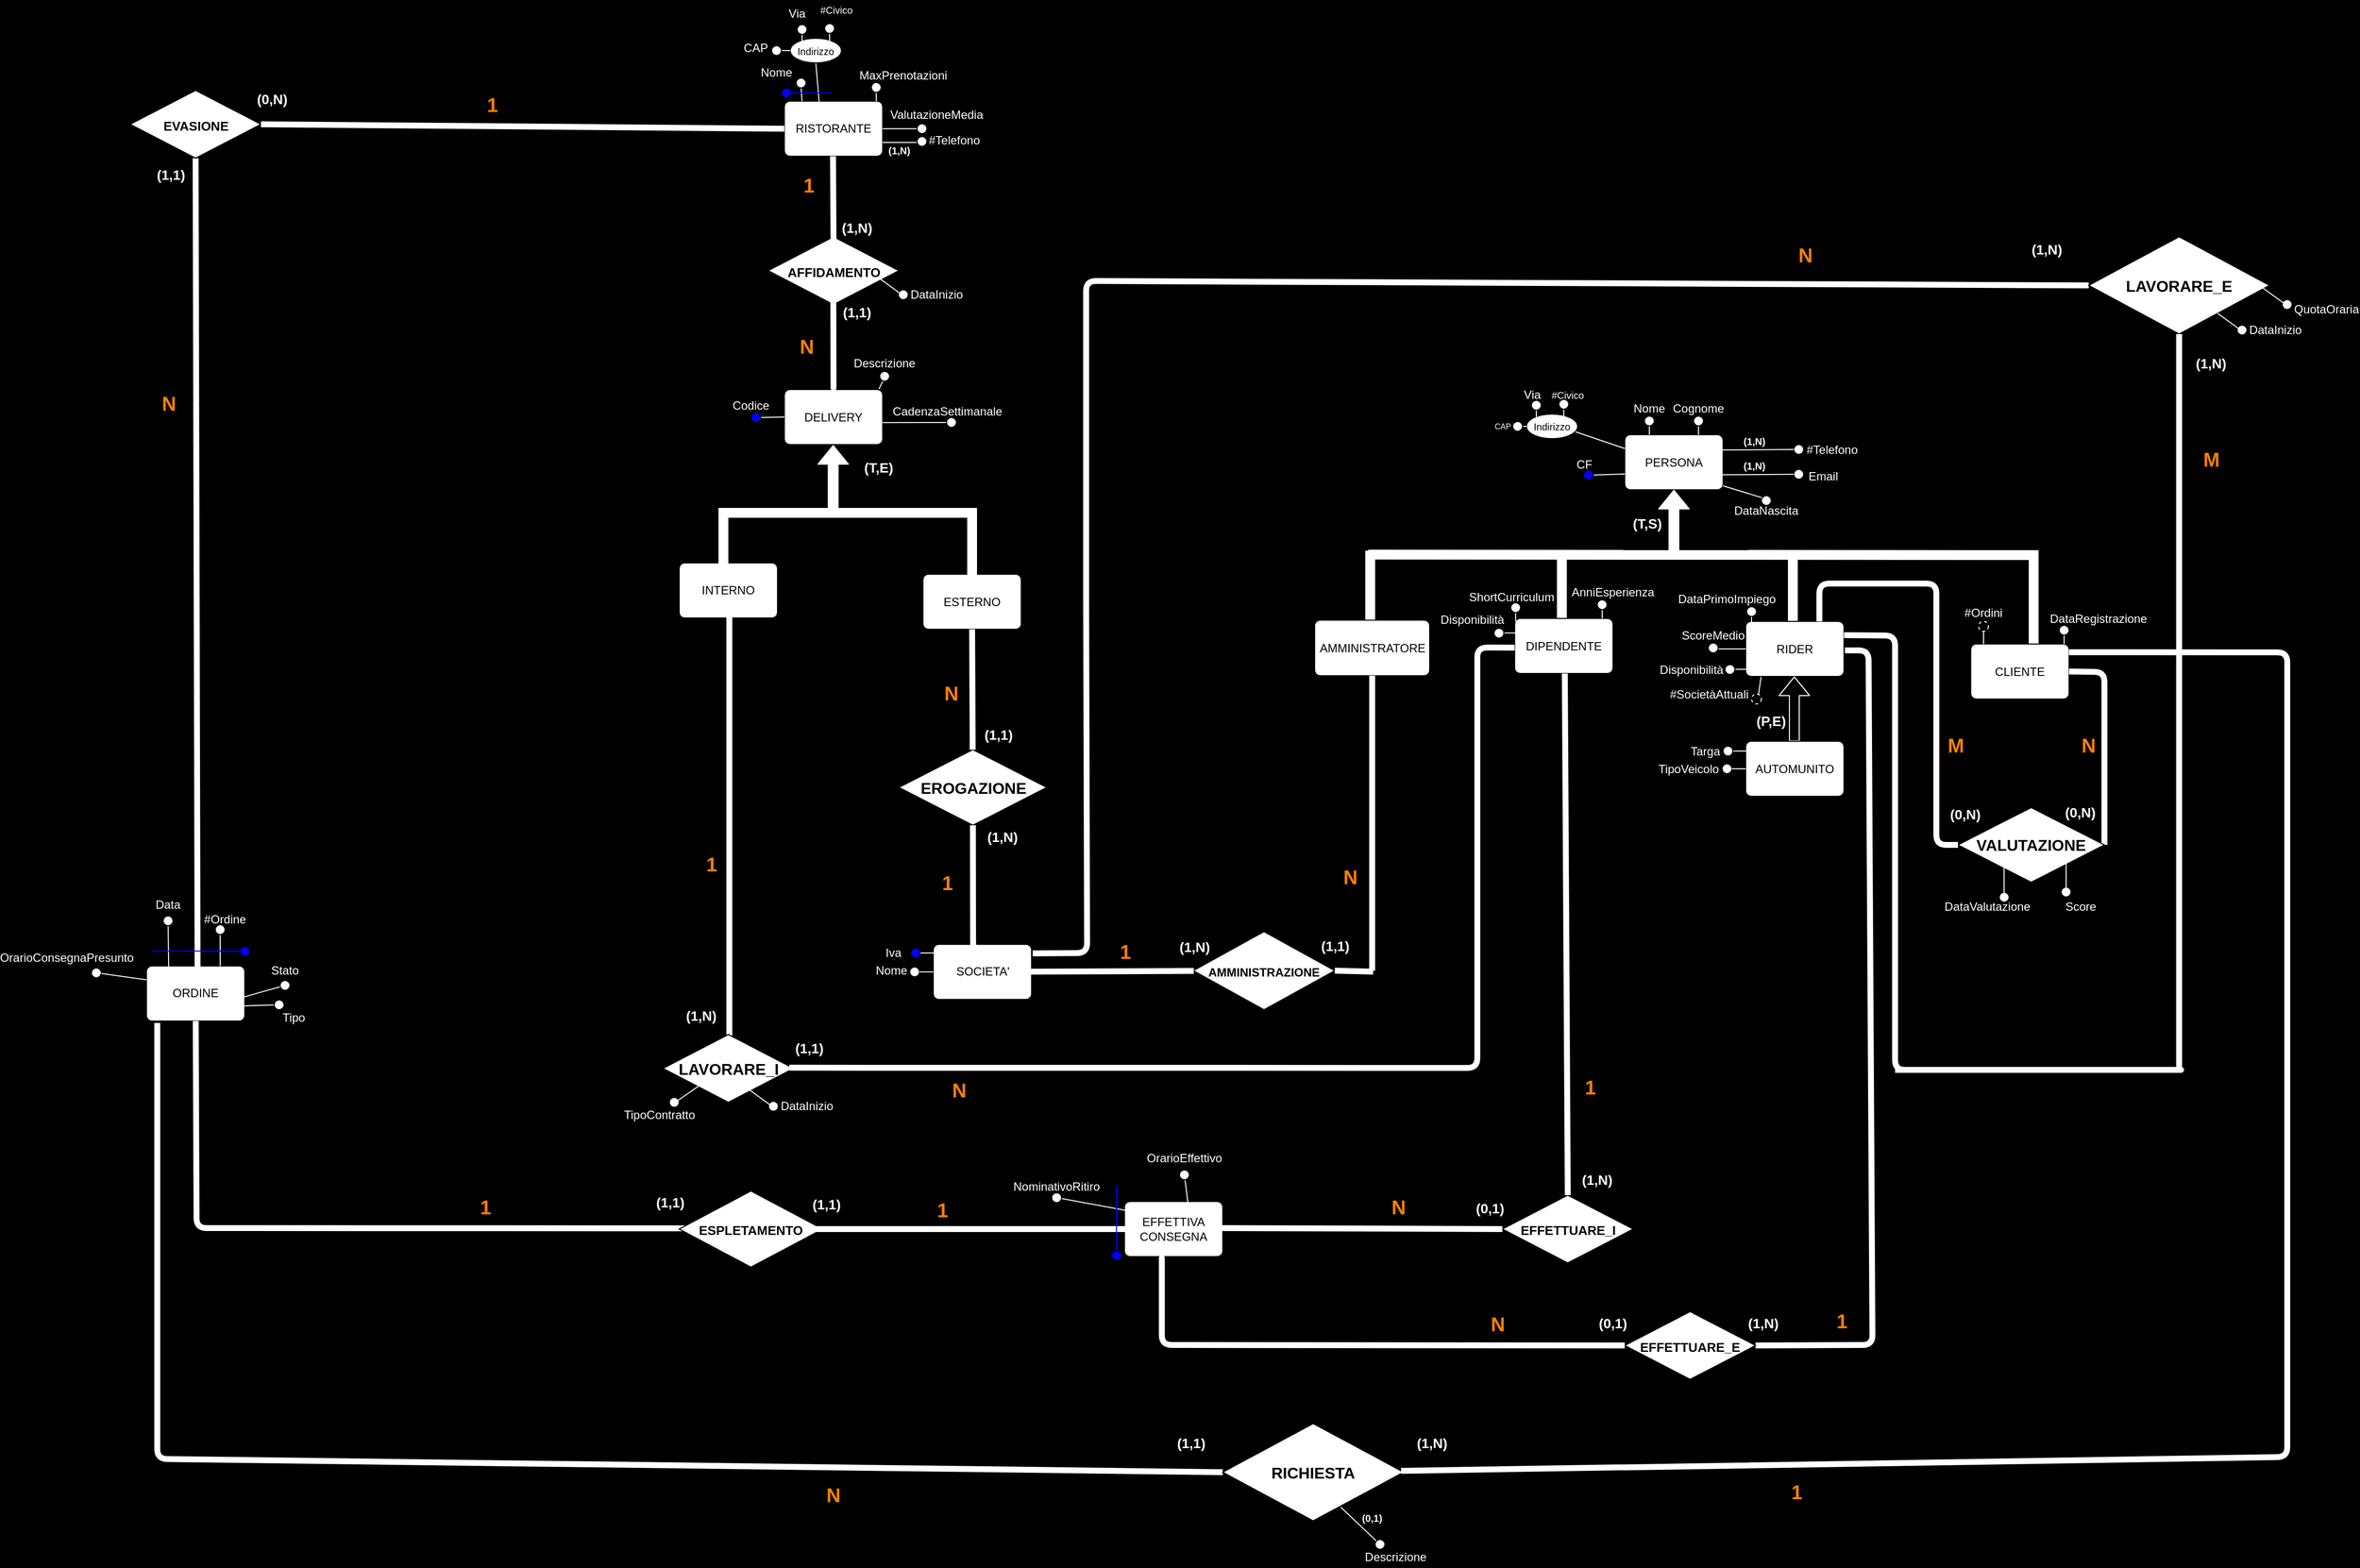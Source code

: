<mxfile version="13.9.9" type="device"><diagram id="R2lEEEUBdFMjLlhIrx00" name="Page-1"><mxGraphModel dx="5475" dy="3255" grid="0" gridSize="10" guides="1" tooltips="1" connect="1" arrows="1" fold="1" page="1" pageScale="1" pageWidth="1920" pageHeight="1200" background="#000000" math="0" shadow="0" extFonts="Permanent Marker^https://fonts.googleapis.com/css?family=Permanent+Marker"><root><mxCell id="0"/><mxCell id="1" parent="0"/><mxCell id="vzcv5zY3Bywiz76eeJq--2" value="PERSONA" style="rounded=1;arcSize=10;whiteSpace=wrap;html=1;align=center;" parent="1" vertex="1"><mxGeometry x="472" y="-358.5" width="100" height="56" as="geometry"/></mxCell><mxCell id="vzcv5zY3Bywiz76eeJq--7" value="" style="endArrow=none;html=1;strokeColor=#FFFFFF;entryX=0.25;entryY=0;entryDx=0;entryDy=0;" parent="1" target="vzcv5zY3Bywiz76eeJq--2" edge="1"><mxGeometry width="50" height="50" relative="1" as="geometry"><mxPoint x="497" y="-371.5" as="sourcePoint"/><mxPoint x="504" y="-285.5" as="targetPoint"/></mxGeometry></mxCell><mxCell id="vzcv5zY3Bywiz76eeJq--8" value="" style="ellipse;whiteSpace=wrap;html=1;" parent="1" vertex="1"><mxGeometry x="492" y="-377.5" width="10" height="10" as="geometry"/></mxCell><mxCell id="vzcv5zY3Bywiz76eeJq--10" value="Nome" style="text;html=1;strokeColor=none;fillColor=none;align=center;verticalAlign=middle;whiteSpace=wrap;rounded=0;fontColor=#FFFFFF;" parent="1" vertex="1"><mxGeometry x="477" y="-395.5" width="40" height="20" as="geometry"/></mxCell><mxCell id="vzcv5zY3Bywiz76eeJq--11" value="" style="endArrow=none;html=1;strokeColor=#FFFFFF;entryX=0.25;entryY=0;entryDx=0;entryDy=0;" parent="1" edge="1"><mxGeometry width="50" height="50" relative="1" as="geometry"><mxPoint x="547" y="-371.5" as="sourcePoint"/><mxPoint x="547" y="-358.5" as="targetPoint"/></mxGeometry></mxCell><mxCell id="vzcv5zY3Bywiz76eeJq--12" value="" style="ellipse;whiteSpace=wrap;html=1;" parent="1" vertex="1"><mxGeometry x="542" y="-377.5" width="10" height="10" as="geometry"/></mxCell><mxCell id="vzcv5zY3Bywiz76eeJq--13" value="Cognome" style="text;html=1;strokeColor=none;fillColor=none;align=center;verticalAlign=middle;whiteSpace=wrap;rounded=0;fontColor=#FFFFFF;" parent="1" vertex="1"><mxGeometry x="527" y="-395.5" width="40" height="20" as="geometry"/></mxCell><mxCell id="vzcv5zY3Bywiz76eeJq--14" value="" style="endArrow=none;html=1;strokeColor=#FFFFFF;entryX=0;entryY=0.25;entryDx=0;entryDy=0;" parent="1" target="vzcv5zY3Bywiz76eeJq--2" edge="1"><mxGeometry width="50" height="50" relative="1" as="geometry"><mxPoint x="416" y="-363.5" as="sourcePoint"/><mxPoint x="431" y="-327.5" as="targetPoint"/></mxGeometry></mxCell><mxCell id="vzcv5zY3Bywiz76eeJq--19" value="" style="endArrow=none;html=1;strokeColor=#FFFFFF;entryX=0;entryY=0.25;entryDx=0;entryDy=0;exitX=1;exitY=0.5;exitDx=0;exitDy=0;" parent="1" source="vzcv5zY3Bywiz76eeJq--21" edge="1"><mxGeometry width="50" height="50" relative="1" as="geometry"><mxPoint x="434.557" y="-317.162" as="sourcePoint"/><mxPoint x="472" y="-318.5" as="targetPoint"/></mxGeometry></mxCell><mxCell id="vzcv5zY3Bywiz76eeJq--20" value="CF" style="text;html=1;strokeColor=none;fillColor=none;align=center;verticalAlign=middle;whiteSpace=wrap;rounded=0;fontColor=#FFFFFF;" parent="1" vertex="1"><mxGeometry x="411" y="-338.5" width="40" height="20" as="geometry"/></mxCell><mxCell id="vzcv5zY3Bywiz76eeJq--21" value="" style="ellipse;whiteSpace=wrap;html=1;fontColor=#FF0000;fillColor=#0000FF;" parent="1" vertex="1"><mxGeometry x="430" y="-322.5" width="10" height="10" as="geometry"/></mxCell><mxCell id="vzcv5zY3Bywiz76eeJq--34" value="" style="endArrow=none;html=1;strokeColor=#FFFFFF;entryX=1;entryY=0.5;entryDx=0;entryDy=0;exitX=1;exitY=0.5;exitDx=0;exitDy=0;" parent="1" source="vzcv5zY3Bywiz76eeJq--36" edge="1"><mxGeometry width="50" height="50" relative="1" as="geometry"><mxPoint x="615.557" y="-307.162" as="sourcePoint"/><mxPoint x="572" y="-306.5" as="targetPoint"/></mxGeometry></mxCell><mxCell id="vzcv5zY3Bywiz76eeJq--35" value="DataNascita" style="text;html=1;strokeColor=none;fillColor=none;align=center;verticalAlign=middle;whiteSpace=wrap;rounded=0;fontColor=#FFFFFF;" parent="1" vertex="1"><mxGeometry x="596" y="-291.5" width="40" height="20" as="geometry"/></mxCell><mxCell id="vzcv5zY3Bywiz76eeJq--36" value="" style="ellipse;whiteSpace=wrap;html=1;" parent="1" vertex="1"><mxGeometry x="611" y="-296.5" width="10" height="10" as="geometry"/></mxCell><mxCell id="vzcv5zY3Bywiz76eeJq--37" value="&lt;font style=&quot;font-size: 10px&quot;&gt;Indirizzo&lt;/font&gt;" style="ellipse;whiteSpace=wrap;html=1;fillColor=#FFFFFF;" parent="1" vertex="1"><mxGeometry x="372" y="-379.5" width="52" height="25" as="geometry"/></mxCell><mxCell id="vzcv5zY3Bywiz76eeJq--38" value="" style="endArrow=none;html=1;strokeColor=#FFFFFF;entryX=0.25;entryY=0;entryDx=0;entryDy=0;" parent="1" edge="1"><mxGeometry width="50" height="50" relative="1" as="geometry"><mxPoint x="382" y="-387.5" as="sourcePoint"/><mxPoint x="382" y="-374.5" as="targetPoint"/></mxGeometry></mxCell><mxCell id="vzcv5zY3Bywiz76eeJq--39" value="" style="ellipse;whiteSpace=wrap;html=1;" parent="1" vertex="1"><mxGeometry x="377" y="-393.5" width="10" height="10" as="geometry"/></mxCell><mxCell id="vzcv5zY3Bywiz76eeJq--40" value="Via" style="text;html=1;strokeColor=none;fillColor=none;align=center;verticalAlign=middle;whiteSpace=wrap;rounded=0;fontColor=#FFFFFF;" parent="1" vertex="1"><mxGeometry x="358" y="-409.5" width="40" height="20" as="geometry"/></mxCell><mxCell id="vzcv5zY3Bywiz76eeJq--41" value="" style="endArrow=none;html=1;strokeColor=#FFFFFF;entryX=0.25;entryY=0;entryDx=0;entryDy=0;" parent="1" edge="1"><mxGeometry width="50" height="50" relative="1" as="geometry"><mxPoint x="410" y="-388.5" as="sourcePoint"/><mxPoint x="410" y="-375.5" as="targetPoint"/></mxGeometry></mxCell><mxCell id="vzcv5zY3Bywiz76eeJq--42" value="" style="ellipse;whiteSpace=wrap;html=1;" parent="1" vertex="1"><mxGeometry x="405" y="-394.5" width="10" height="10" as="geometry"/></mxCell><mxCell id="vzcv5zY3Bywiz76eeJq--43" value="&lt;font style=&quot;font-size: 10px&quot;&gt;#Civico&lt;/font&gt;" style="text;html=1;strokeColor=none;fillColor=none;align=center;verticalAlign=middle;whiteSpace=wrap;rounded=0;fontColor=#FFFFFF;" parent="1" vertex="1"><mxGeometry x="394" y="-409.5" width="40" height="20" as="geometry"/></mxCell><mxCell id="vzcv5zY3Bywiz76eeJq--44" value="" style="endArrow=none;html=1;strokeColor=#FFFFFF;entryX=0;entryY=0.5;entryDx=0;entryDy=0;exitX=1;exitY=0.5;exitDx=0;exitDy=0;" parent="1" source="vzcv5zY3Bywiz76eeJq--45" target="vzcv5zY3Bywiz76eeJq--37" edge="1"><mxGeometry width="50" height="50" relative="1" as="geometry"><mxPoint x="369" y="-361.5" as="sourcePoint"/><mxPoint x="369" y="-348.5" as="targetPoint"/></mxGeometry></mxCell><mxCell id="vzcv5zY3Bywiz76eeJq--45" value="" style="ellipse;whiteSpace=wrap;html=1;" parent="1" vertex="1"><mxGeometry x="358" y="-372" width="10" height="10" as="geometry"/></mxCell><mxCell id="vzcv5zY3Bywiz76eeJq--46" value="&lt;font style=&quot;font-size: 8px&quot;&gt;CAP&lt;/font&gt;" style="text;html=1;strokeColor=none;fillColor=none;align=center;verticalAlign=middle;whiteSpace=wrap;rounded=0;fontColor=#FFFFFF;" parent="1" vertex="1"><mxGeometry x="328" y="-378.5" width="40" height="20" as="geometry"/></mxCell><mxCell id="vzcv5zY3Bywiz76eeJq--48" value="" style="shape=flexArrow;endArrow=classic;html=1;fontColor=#000000;strokeColor=#FFFFFF;fillColor=#ffffff;entryX=0.5;entryY=1;entryDx=0;entryDy=0;" parent="1" target="vzcv5zY3Bywiz76eeJq--2" edge="1"><mxGeometry width="50" height="50" relative="1" as="geometry"><mxPoint x="522" y="-236.5" as="sourcePoint"/><mxPoint x="559" y="-256.5" as="targetPoint"/></mxGeometry></mxCell><mxCell id="vzcv5zY3Bywiz76eeJq--49" value="" style="endArrow=none;html=1;strokeColor=#FFFFFF;fillColor=#ffffff;fontColor=#000000;strokeWidth=10;" parent="1" edge="1"><mxGeometry width="50" height="50" relative="1" as="geometry"><mxPoint x="211" y="-236.5" as="sourcePoint"/><mxPoint x="893" y="-236" as="targetPoint"/></mxGeometry></mxCell><mxCell id="vzcv5zY3Bywiz76eeJq--50" value="" style="endArrow=none;html=1;strokeColor=#FFFFFF;fillColor=#ffffff;fontColor=#000000;strokeWidth=10;" parent="1" edge="1"><mxGeometry width="50" height="50" relative="1" as="geometry"><mxPoint x="213" y="-240.5" as="sourcePoint"/><mxPoint x="213" y="-169.5" as="targetPoint"/></mxGeometry></mxCell><mxCell id="vzcv5zY3Bywiz76eeJq--51" value="AMMINISTRATORE" style="rounded=1;arcSize=10;whiteSpace=wrap;html=1;align=center;" parent="1" vertex="1"><mxGeometry x="156.5" y="-169.75" width="117" height="56.5" as="geometry"/></mxCell><mxCell id="vzcv5zY3Bywiz76eeJq--52" value="" style="endArrow=none;html=1;strokeColor=#FFFFFF;fillColor=#ffffff;fontColor=#000000;strokeWidth=10;" parent="1" edge="1"><mxGeometry width="50" height="50" relative="1" as="geometry"><mxPoint x="408" y="-240.5" as="sourcePoint"/><mxPoint x="408" y="-169.5" as="targetPoint"/></mxGeometry></mxCell><mxCell id="vzcv5zY3Bywiz76eeJq--53" value="DIPENDENTE" style="rounded=1;arcSize=10;whiteSpace=wrap;html=1;align=center;" parent="1" vertex="1"><mxGeometry x="360" y="-171.5" width="100" height="56" as="geometry"/></mxCell><mxCell id="vzcv5zY3Bywiz76eeJq--54" value="" style="endArrow=none;html=1;strokeColor=#FFFFFF;fillColor=#ffffff;fontColor=#000000;strokeWidth=10;" parent="1" edge="1"><mxGeometry width="50" height="50" relative="1" as="geometry"><mxPoint x="643" y="-237.5" as="sourcePoint"/><mxPoint x="643" y="-166.5" as="targetPoint"/></mxGeometry></mxCell><mxCell id="vzcv5zY3Bywiz76eeJq--55" value="RIDER" style="rounded=1;arcSize=10;whiteSpace=wrap;html=1;align=center;" parent="1" vertex="1"><mxGeometry x="595" y="-168.5" width="100" height="56" as="geometry"/></mxCell><mxCell id="vzcv5zY3Bywiz76eeJq--56" value="" style="endArrow=none;html=1;strokeColor=#FFFFFF;fillColor=#ffffff;fontColor=#000000;strokeWidth=10;" parent="1" edge="1"><mxGeometry width="50" height="50" relative="1" as="geometry"><mxPoint x="888.0" y="-239.5" as="sourcePoint"/><mxPoint x="888" y="-146" as="targetPoint"/><Array as="points"><mxPoint x="888" y="-207.5"/></Array></mxGeometry></mxCell><mxCell id="vzcv5zY3Bywiz76eeJq--57" value="CLIENTE" style="rounded=1;arcSize=10;whiteSpace=wrap;html=1;align=center;" parent="1" vertex="1"><mxGeometry x="824" y="-145.5" width="100" height="56" as="geometry"/></mxCell><mxCell id="vzcv5zY3Bywiz76eeJq--58" value="" style="endArrow=none;html=1;strokeColor=#FFFFFF;entryX=0.25;entryY=0;entryDx=0;entryDy=0;" parent="1" edge="1"><mxGeometry width="50" height="50" relative="1" as="geometry"><mxPoint x="601.0" y="-177.5" as="sourcePoint"/><mxPoint x="601.0" y="-164.5" as="targetPoint"/></mxGeometry></mxCell><mxCell id="vzcv5zY3Bywiz76eeJq--59" value="" style="ellipse;whiteSpace=wrap;html=1;" parent="1" vertex="1"><mxGeometry x="596" y="-183.5" width="10" height="10" as="geometry"/></mxCell><mxCell id="vzcv5zY3Bywiz76eeJq--60" value="DataPrimoImpiego" style="text;html=1;strokeColor=none;fillColor=none;align=center;verticalAlign=middle;whiteSpace=wrap;rounded=0;fontColor=#FFFFFF;" parent="1" vertex="1"><mxGeometry x="556" y="-201.5" width="40" height="20" as="geometry"/></mxCell><mxCell id="vzcv5zY3Bywiz76eeJq--64" value="" style="endArrow=none;html=1;strokeColor=#FFFFFF;exitX=0.157;exitY=1.007;exitDx=0;exitDy=0;exitPerimeter=0;" parent="1" source="vzcv5zY3Bywiz76eeJq--55" edge="1"><mxGeometry width="50" height="50" relative="1" as="geometry"><mxPoint x="681.0" y="-177.5" as="sourcePoint"/><mxPoint x="608" y="-94" as="targetPoint"/><Array as="points"><mxPoint x="608" y="-94"/></Array></mxGeometry></mxCell><mxCell id="vzcv5zY3Bywiz76eeJq--65" value="" style="ellipse;whiteSpace=wrap;html=1;dashed=1;strokeColor=#FFFFFF;fillColor=none;" parent="1" vertex="1"><mxGeometry x="601" y="-94.5" width="10" height="10" as="geometry"/></mxCell><mxCell id="vzcv5zY3Bywiz76eeJq--66" value="#SocietàAttuali" style="text;html=1;strokeColor=none;fillColor=none;align=center;verticalAlign=middle;whiteSpace=wrap;rounded=0;fontColor=#FFFFFF;" parent="1" vertex="1"><mxGeometry x="538" y="-104.5" width="40" height="20" as="geometry"/></mxCell><mxCell id="vzcv5zY3Bywiz76eeJq--67" value="" style="endArrow=none;html=1;strokeColor=#FFFFFF;entryX=0;entryY=0.5;entryDx=0;entryDy=0;" parent="1" target="vzcv5zY3Bywiz76eeJq--55" edge="1"><mxGeometry width="50" height="50" relative="1" as="geometry"><mxPoint x="562.0" y="-140.5" as="sourcePoint"/><mxPoint x="562.0" y="-127.5" as="targetPoint"/></mxGeometry></mxCell><mxCell id="vzcv5zY3Bywiz76eeJq--68" value="" style="ellipse;whiteSpace=wrap;html=1;" parent="1" vertex="1"><mxGeometry x="557" y="-146.5" width="10" height="10" as="geometry"/></mxCell><mxCell id="vzcv5zY3Bywiz76eeJq--69" value="ScoreMedio" style="text;html=1;strokeColor=none;fillColor=none;align=center;verticalAlign=middle;whiteSpace=wrap;rounded=0;fontColor=#FFFFFF;" parent="1" vertex="1"><mxGeometry x="542" y="-164.5" width="40" height="20" as="geometry"/></mxCell><mxCell id="vzcv5zY3Bywiz76eeJq--73" value="" style="endArrow=none;html=1;strokeColor=#FFFFFF;entryX=0;entryY=0.5;entryDx=0;entryDy=0;" parent="1" edge="1"><mxGeometry width="50" height="50" relative="1" as="geometry"><mxPoint x="582.0" y="-119.7" as="sourcePoint"/><mxPoint x="615" y="-119.7" as="targetPoint"/></mxGeometry></mxCell><mxCell id="vzcv5zY3Bywiz76eeJq--74" value="" style="ellipse;whiteSpace=wrap;html=1;" parent="1" vertex="1"><mxGeometry x="574" y="-124.5" width="10" height="10" as="geometry"/></mxCell><mxCell id="vzcv5zY3Bywiz76eeJq--75" value="Disponibilità" style="text;html=1;strokeColor=none;fillColor=none;align=center;verticalAlign=middle;whiteSpace=wrap;rounded=0;fontColor=#FFFFFF;" parent="1" vertex="1"><mxGeometry x="520" y="-129.5" width="40" height="20" as="geometry"/></mxCell><mxCell id="vzcv5zY3Bywiz76eeJq--76" value="" style="shape=flexArrow;endArrow=classic;html=1;fontColor=#000000;strokeColor=#FFFFFF;entryX=0.5;entryY=1;entryDx=0;entryDy=0;" parent="1" edge="1"><mxGeometry width="50" height="50" relative="1" as="geometry"><mxPoint x="644.5" y="-46.5" as="sourcePoint"/><mxPoint x="644.5" y="-112.5" as="targetPoint"/></mxGeometry></mxCell><mxCell id="vzcv5zY3Bywiz76eeJq--78" value="AUTOMUNITO" style="rounded=1;arcSize=10;whiteSpace=wrap;html=1;align=center;" parent="1" vertex="1"><mxGeometry x="595" y="-46.5" width="100" height="56" as="geometry"/></mxCell><mxCell id="vzcv5zY3Bywiz76eeJq--79" value="" style="ellipse;whiteSpace=wrap;html=1;" parent="1" vertex="1"><mxGeometry x="571" y="-23.5" width="10" height="10" as="geometry"/></mxCell><mxCell id="vzcv5zY3Bywiz76eeJq--80" value="TipoVeicolo" style="text;html=1;strokeColor=none;fillColor=none;align=center;verticalAlign=middle;whiteSpace=wrap;rounded=0;fontColor=#FFFFFF;" parent="1" vertex="1"><mxGeometry x="517" y="-28.5" width="40" height="20" as="geometry"/></mxCell><mxCell id="vzcv5zY3Bywiz76eeJq--81" value="" style="endArrow=none;html=1;strokeColor=#FFFFFF;entryX=0;entryY=0.5;entryDx=0;entryDy=0;exitX=1;exitY=0.5;exitDx=0;exitDy=0;" parent="1" source="vzcv5zY3Bywiz76eeJq--79" target="vzcv5zY3Bywiz76eeJq--78" edge="1"><mxGeometry width="50" height="50" relative="1" as="geometry"><mxPoint x="592.0" y="-109.7" as="sourcePoint"/><mxPoint x="625" y="-109.7" as="targetPoint"/></mxGeometry></mxCell><mxCell id="vzcv5zY3Bywiz76eeJq--83" value="Targa" style="text;html=1;strokeColor=none;fillColor=none;align=center;verticalAlign=middle;whiteSpace=wrap;rounded=0;fontColor=#FFFFFF;" parent="1" vertex="1"><mxGeometry x="534" y="-46.5" width="40" height="20" as="geometry"/></mxCell><mxCell id="vzcv5zY3Bywiz76eeJq--84" value="" style="endArrow=none;html=1;strokeColor=#FFFFFF;entryX=0;entryY=0.5;entryDx=0;entryDy=0;exitX=1;exitY=0.5;exitDx=0;exitDy=0;" parent="1" edge="1"><mxGeometry width="50" height="50" relative="1" as="geometry"><mxPoint x="582.0" y="-36.5" as="sourcePoint"/><mxPoint x="596" y="-36.5" as="targetPoint"/></mxGeometry></mxCell><mxCell id="vzcv5zY3Bywiz76eeJq--86" value="" style="endArrow=none;html=1;strokeColor=#FFFFFF;entryX=0.25;entryY=0;entryDx=0;entryDy=0;" parent="1" edge="1"><mxGeometry width="50" height="50" relative="1" as="geometry"><mxPoint x="919.0" y="-158.5" as="sourcePoint"/><mxPoint x="919.0" y="-145.5" as="targetPoint"/></mxGeometry></mxCell><mxCell id="vzcv5zY3Bywiz76eeJq--87" value="" style="ellipse;whiteSpace=wrap;html=1;" parent="1" vertex="1"><mxGeometry x="914" y="-164.5" width="10" height="10" as="geometry"/></mxCell><mxCell id="vzcv5zY3Bywiz76eeJq--88" value="DataRegistrazione" style="text;html=1;strokeColor=none;fillColor=none;align=center;verticalAlign=middle;whiteSpace=wrap;rounded=0;fontColor=#FFFFFF;" parent="1" vertex="1"><mxGeometry x="934" y="-181.5" width="40" height="20" as="geometry"/></mxCell><mxCell id="vzcv5zY3Bywiz76eeJq--89" value="" style="endArrow=none;html=1;strokeColor=#FFFFFF;entryX=0.25;entryY=0;entryDx=0;entryDy=0;" parent="1" edge="1"><mxGeometry width="50" height="50" relative="1" as="geometry"><mxPoint x="837.0" y="-158.5" as="sourcePoint"/><mxPoint x="837.0" y="-145.5" as="targetPoint"/></mxGeometry></mxCell><mxCell id="vzcv5zY3Bywiz76eeJq--91" value="#Ordini" style="text;html=1;strokeColor=none;fillColor=none;align=center;verticalAlign=middle;whiteSpace=wrap;rounded=0;fontColor=#FFFFFF;" parent="1" vertex="1"><mxGeometry x="817" y="-187.5" width="40" height="20" as="geometry"/></mxCell><mxCell id="vzcv5zY3Bywiz76eeJq--92" value="" style="endArrow=none;html=1;strokeColor=#FFFFFF;entryX=0.25;entryY=0;entryDx=0;entryDy=0;" parent="1" edge="1"><mxGeometry width="50" height="50" relative="1" as="geometry"><mxPoint x="449.0" y="-184.5" as="sourcePoint"/><mxPoint x="449.0" y="-171.5" as="targetPoint"/></mxGeometry></mxCell><mxCell id="vzcv5zY3Bywiz76eeJq--93" value="" style="ellipse;whiteSpace=wrap;html=1;" parent="1" vertex="1"><mxGeometry x="444" y="-190.5" width="10" height="10" as="geometry"/></mxCell><mxCell id="vzcv5zY3Bywiz76eeJq--94" value="AnniEsperienza" style="text;html=1;strokeColor=none;fillColor=none;align=center;verticalAlign=middle;whiteSpace=wrap;rounded=0;fontColor=#FFFFFF;" parent="1" vertex="1"><mxGeometry x="440" y="-208.5" width="40" height="20" as="geometry"/></mxCell><mxCell id="vzcv5zY3Bywiz76eeJq--95" value="" style="endArrow=none;html=1;strokeColor=#FFFFFF;entryX=0.25;entryY=0;entryDx=0;entryDy=0;" parent="1" edge="1"><mxGeometry width="50" height="50" relative="1" as="geometry"><mxPoint x="361.0" y="-181.5" as="sourcePoint"/><mxPoint x="361.0" y="-168.5" as="targetPoint"/></mxGeometry></mxCell><mxCell id="vzcv5zY3Bywiz76eeJq--96" value="" style="ellipse;whiteSpace=wrap;html=1;" parent="1" vertex="1"><mxGeometry x="356" y="-187.5" width="10" height="10" as="geometry"/></mxCell><mxCell id="vzcv5zY3Bywiz76eeJq--97" value="ShortCurriculum" style="text;html=1;strokeColor=none;fillColor=none;align=center;verticalAlign=middle;whiteSpace=wrap;rounded=0;fontColor=#FFFFFF;" parent="1" vertex="1"><mxGeometry x="337" y="-203.5" width="40" height="20" as="geometry"/></mxCell><mxCell id="vzcv5zY3Bywiz76eeJq--98" value="DELIVERY" style="rounded=1;arcSize=10;whiteSpace=wrap;html=1;align=center;" parent="1" vertex="1"><mxGeometry x="-383" y="-404.5" width="100" height="56" as="geometry"/></mxCell><mxCell id="vzcv5zY3Bywiz76eeJq--99" value="" style="endArrow=none;html=1;strokeColor=#FFFFFF;entryX=0.962;entryY=-0.008;entryDx=0;entryDy=0;entryPerimeter=0;" parent="1" target="vzcv5zY3Bywiz76eeJq--98" edge="1"><mxGeometry width="50" height="50" relative="1" as="geometry"><mxPoint x="-281.0" y="-417" as="sourcePoint"/><mxPoint x="-281.0" y="-404" as="targetPoint"/></mxGeometry></mxCell><mxCell id="vzcv5zY3Bywiz76eeJq--100" value="" style="ellipse;whiteSpace=wrap;html=1;" parent="1" vertex="1"><mxGeometry x="-286" y="-423" width="10" height="10" as="geometry"/></mxCell><mxCell id="vzcv5zY3Bywiz76eeJq--101" value="Descrizione" style="text;html=1;strokeColor=none;fillColor=none;align=center;verticalAlign=middle;whiteSpace=wrap;rounded=0;fontColor=#FFFFFF;" parent="1" vertex="1"><mxGeometry x="-301" y="-441" width="40" height="20" as="geometry"/></mxCell><mxCell id="vzcv5zY3Bywiz76eeJq--106" value="" style="endArrow=none;html=1;strokeColor=#FFFFFF;entryX=0;entryY=0.5;entryDx=0;entryDy=0;" parent="1" target="vzcv5zY3Bywiz76eeJq--98" edge="1"><mxGeometry width="50" height="50" relative="1" as="geometry"><mxPoint x="-412" y="-376" as="sourcePoint"/><mxPoint x="-375.0" y="-364" as="targetPoint"/></mxGeometry></mxCell><mxCell id="vzcv5zY3Bywiz76eeJq--107" value="Codice" style="text;html=1;strokeColor=none;fillColor=none;align=center;verticalAlign=middle;whiteSpace=wrap;rounded=0;fontColor=#FFFFFF;" parent="1" vertex="1"><mxGeometry x="-437" y="-398" width="40" height="20" as="geometry"/></mxCell><mxCell id="vzcv5zY3Bywiz76eeJq--108" value="" style="ellipse;whiteSpace=wrap;html=1;fontColor=#FF0000;fillColor=#0000FF;" parent="1" vertex="1"><mxGeometry x="-417" y="-381" width="10" height="10" as="geometry"/></mxCell><mxCell id="vzcv5zY3Bywiz76eeJq--112" value="" style="endArrow=none;html=1;strokeColor=#FFFFFF;entryX=0.998;entryY=0.6;entryDx=0;entryDy=0;exitX=1;exitY=0.5;exitDx=0;exitDy=0;entryPerimeter=0;" parent="1" source="vzcv5zY3Bywiz76eeJq--114" target="vzcv5zY3Bywiz76eeJq--98" edge="1"><mxGeometry width="50" height="50" relative="1" as="geometry"><mxPoint x="-213.443" y="-370.662" as="sourcePoint"/><mxPoint x="-257.0" y="-370" as="targetPoint"/></mxGeometry></mxCell><mxCell id="vzcv5zY3Bywiz76eeJq--113" value="CadenzaSettimanale" style="text;html=1;strokeColor=none;fillColor=none;align=center;verticalAlign=middle;whiteSpace=wrap;rounded=0;fontColor=#FFFFFF;" parent="1" vertex="1"><mxGeometry x="-237" y="-392" width="40" height="20" as="geometry"/></mxCell><mxCell id="vzcv5zY3Bywiz76eeJq--114" value="" style="ellipse;whiteSpace=wrap;html=1;" parent="1" vertex="1"><mxGeometry x="-218" y="-376" width="10" height="10" as="geometry"/></mxCell><mxCell id="vzcv5zY3Bywiz76eeJq--131" value="" style="shape=flexArrow;endArrow=classic;html=1;fontColor=#000000;strokeColor=#FFFFFF;fillColor=#ffffff;entryX=0.5;entryY=1;entryDx=0;entryDy=0;" parent="1" edge="1"><mxGeometry width="50" height="50" relative="1" as="geometry"><mxPoint x="-333.34" y="-282" as="sourcePoint"/><mxPoint x="-333.34" y="-348" as="targetPoint"/></mxGeometry></mxCell><mxCell id="vzcv5zY3Bywiz76eeJq--132" value="" style="endArrow=none;html=1;strokeColor=#FFFFFF;fillColor=#ffffff;fontColor=#000000;strokeWidth=10;" parent="1" edge="1"><mxGeometry width="50" height="50" relative="1" as="geometry"><mxPoint x="-449" y="-279" as="sourcePoint"/><mxPoint x="-187" y="-279" as="targetPoint"/></mxGeometry></mxCell><mxCell id="vzcv5zY3Bywiz76eeJq--133" value="INTERNO" style="rounded=1;arcSize=10;whiteSpace=wrap;html=1;align=center;" parent="1" vertex="1"><mxGeometry x="-490" y="-228" width="100" height="56" as="geometry"/></mxCell><mxCell id="vzcv5zY3Bywiz76eeJq--134" value="" style="endArrow=none;html=1;strokeColor=#FFFFFF;fillColor=#ffffff;fontColor=#000000;strokeWidth=10;" parent="1" edge="1"><mxGeometry width="50" height="50" relative="1" as="geometry"><mxPoint x="-445.0" y="-284" as="sourcePoint"/><mxPoint x="-445.0" y="-213" as="targetPoint"/><Array as="points"><mxPoint x="-445" y="-252"/></Array></mxGeometry></mxCell><mxCell id="vzcv5zY3Bywiz76eeJq--135" value="ESTERNO" style="rounded=1;arcSize=10;whiteSpace=wrap;html=1;align=center;" parent="1" vertex="1"><mxGeometry x="-242" y="-216.5" width="100" height="56" as="geometry"/></mxCell><mxCell id="vzcv5zY3Bywiz76eeJq--136" value="" style="endArrow=none;html=1;strokeColor=#FFFFFF;fillColor=#ffffff;fontColor=#000000;strokeWidth=10;" parent="1" edge="1"><mxGeometry width="50" height="50" relative="1" as="geometry"><mxPoint x="-192.0" y="-279" as="sourcePoint"/><mxPoint x="-192.0" y="-208" as="targetPoint"/><Array as="points"><mxPoint x="-192" y="-247"/></Array></mxGeometry></mxCell><mxCell id="vzcv5zY3Bywiz76eeJq--137" value="RISTORANTE" style="rounded=1;arcSize=10;whiteSpace=wrap;html=1;align=center;" parent="1" vertex="1"><mxGeometry x="-383" y="-698" width="100" height="56" as="geometry"/></mxCell><mxCell id="vzcv5zY3Bywiz76eeJq--138" value="" style="endArrow=none;html=1;strokeColor=#FFFFFF;entryX=1;entryY=0.75;entryDx=0;entryDy=0;" parent="1" target="vzcv5zY3Bywiz76eeJq--137" edge="1"><mxGeometry width="50" height="50" relative="1" as="geometry"><mxPoint x="-245" y="-656" as="sourcePoint"/><mxPoint x="-216" y="-600" as="targetPoint"/></mxGeometry></mxCell><mxCell id="vzcv5zY3Bywiz76eeJq--139" value="" style="ellipse;whiteSpace=wrap;html=1;" parent="1" vertex="1"><mxGeometry x="-248" y="-662" width="10" height="10" as="geometry"/></mxCell><mxCell id="vzcv5zY3Bywiz76eeJq--140" value="#Telefono" style="text;html=1;strokeColor=none;fillColor=none;align=center;verticalAlign=middle;whiteSpace=wrap;rounded=0;fontColor=#FFFFFF;" parent="1" vertex="1"><mxGeometry x="-230" y="-668" width="40" height="20" as="geometry"/></mxCell><mxCell id="vzcv5zY3Bywiz76eeJq--141" value="" style="endArrow=none;html=1;strokeColor=#FFFFFF;entryX=0.25;entryY=0;entryDx=0;entryDy=0;" parent="1" edge="1"><mxGeometry width="50" height="50" relative="1" as="geometry"><mxPoint x="-289.5" y="-711" as="sourcePoint"/><mxPoint x="-289.5" y="-698.0" as="targetPoint"/></mxGeometry></mxCell><mxCell id="vzcv5zY3Bywiz76eeJq--142" value="" style="ellipse;whiteSpace=wrap;html=1;" parent="1" vertex="1"><mxGeometry x="-294.5" y="-717" width="10" height="10" as="geometry"/></mxCell><mxCell id="vzcv5zY3Bywiz76eeJq--143" value="MaxPrenotazioni" style="text;html=1;strokeColor=none;fillColor=none;align=center;verticalAlign=middle;whiteSpace=wrap;rounded=0;fontColor=#FFFFFF;" parent="1" vertex="1"><mxGeometry x="-282.5" y="-734" width="40" height="20" as="geometry"/></mxCell><mxCell id="vzcv5zY3Bywiz76eeJq--144" value="" style="endArrow=none;html=1;strokeColor=#FFFFFF;exitX=0.5;exitY=1;exitDx=0;exitDy=0;entryX=0.354;entryY=0.012;entryDx=0;entryDy=0;entryPerimeter=0;" parent="1" source="vzcv5zY3Bywiz76eeJq--157" target="vzcv5zY3Bywiz76eeJq--137" edge="1"><mxGeometry width="50" height="50" relative="1" as="geometry"><mxPoint x="-320" y="-759.0" as="sourcePoint"/><mxPoint x="-348" y="-700" as="targetPoint"/></mxGeometry></mxCell><mxCell id="vzcv5zY3Bywiz76eeJq--145" value="" style="endArrow=none;html=1;strokeColor=#FFFFFF;entryX=0.18;entryY=0;entryDx=0;entryDy=0;exitX=0.5;exitY=1;exitDx=0;exitDy=0;entryPerimeter=0;" parent="1" source="vzcv5zY3Bywiz76eeJq--147" target="vzcv5zY3Bywiz76eeJq--137" edge="1"><mxGeometry width="50" height="50" relative="1" as="geometry"><mxPoint x="-420.443" y="-656.662" as="sourcePoint"/><mxPoint x="-383" y="-658.0" as="targetPoint"/></mxGeometry></mxCell><mxCell id="vzcv5zY3Bywiz76eeJq--146" value="Nome" style="text;html=1;strokeColor=none;fillColor=none;align=center;verticalAlign=middle;whiteSpace=wrap;rounded=0;fontColor=#FFFFFF;" parent="1" vertex="1"><mxGeometry x="-411" y="-737" width="40" height="20" as="geometry"/></mxCell><mxCell id="vzcv5zY3Bywiz76eeJq--147" value="" style="ellipse;whiteSpace=wrap;html=1;fontColor=#FF0000;fillColor=#FFFFFF;" parent="1" vertex="1"><mxGeometry x="-371" y="-721.5" width="10" height="10" as="geometry"/></mxCell><mxCell id="vzcv5zY3Bywiz76eeJq--151" value="" style="endArrow=none;html=1;strokeColor=#FFFFFF;entryX=1;entryY=0.5;entryDx=0;entryDy=0;" parent="1" source="vzcv5zY3Bywiz76eeJq--153" target="vzcv5zY3Bywiz76eeJq--137" edge="1"><mxGeometry width="50" height="50" relative="1" as="geometry"><mxPoint x="-239" y="-670" as="sourcePoint"/><mxPoint x="-283" y="-692" as="targetPoint"/></mxGeometry></mxCell><mxCell id="vzcv5zY3Bywiz76eeJq--152" value="ValutazioneMedia" style="text;html=1;strokeColor=none;fillColor=none;align=center;verticalAlign=middle;whiteSpace=wrap;rounded=0;fontColor=#FFFFFF;" parent="1" vertex="1"><mxGeometry x="-248" y="-694" width="40" height="20" as="geometry"/></mxCell><mxCell id="vzcv5zY3Bywiz76eeJq--157" value="&lt;font style=&quot;font-size: 10px&quot;&gt;Indirizzo&lt;/font&gt;" style="ellipse;whiteSpace=wrap;html=1;fillColor=#FFFFFF;" parent="1" vertex="1"><mxGeometry x="-377" y="-762" width="52" height="25" as="geometry"/></mxCell><mxCell id="vzcv5zY3Bywiz76eeJq--158" value="" style="endArrow=none;html=1;strokeColor=#FFFFFF;entryX=0.25;entryY=0;entryDx=0;entryDy=0;" parent="1" edge="1"><mxGeometry width="50" height="50" relative="1" as="geometry"><mxPoint x="-365" y="-770" as="sourcePoint"/><mxPoint x="-365" y="-757" as="targetPoint"/></mxGeometry></mxCell><mxCell id="vzcv5zY3Bywiz76eeJq--159" value="" style="ellipse;whiteSpace=wrap;html=1;" parent="1" vertex="1"><mxGeometry x="-370" y="-776" width="10" height="10" as="geometry"/></mxCell><mxCell id="vzcv5zY3Bywiz76eeJq--160" value="Via" style="text;html=1;strokeColor=none;fillColor=none;align=center;verticalAlign=middle;whiteSpace=wrap;rounded=0;fontColor=#FFFFFF;" parent="1" vertex="1"><mxGeometry x="-390" y="-797" width="40" height="20" as="geometry"/></mxCell><mxCell id="vzcv5zY3Bywiz76eeJq--161" value="" style="endArrow=none;html=1;strokeColor=#FFFFFF;entryX=0.25;entryY=0;entryDx=0;entryDy=0;" parent="1" edge="1"><mxGeometry width="50" height="50" relative="1" as="geometry"><mxPoint x="-337" y="-771.0" as="sourcePoint"/><mxPoint x="-337" y="-758" as="targetPoint"/></mxGeometry></mxCell><mxCell id="vzcv5zY3Bywiz76eeJq--162" value="" style="ellipse;whiteSpace=wrap;html=1;" parent="1" vertex="1"><mxGeometry x="-342" y="-777" width="10" height="10" as="geometry"/></mxCell><mxCell id="vzcv5zY3Bywiz76eeJq--163" value="&lt;font style=&quot;font-size: 10px&quot;&gt;#Civico&lt;/font&gt;" style="text;html=1;strokeColor=none;fillColor=none;align=center;verticalAlign=middle;whiteSpace=wrap;rounded=0;fontColor=#FFFFFF;" parent="1" vertex="1"><mxGeometry x="-350" y="-801" width="40" height="20" as="geometry"/></mxCell><mxCell id="vzcv5zY3Bywiz76eeJq--164" value="" style="endArrow=none;html=1;strokeColor=#FFFFFF;entryX=0;entryY=0.5;entryDx=0;entryDy=0;exitX=1;exitY=0.5;exitDx=0;exitDy=0;" parent="1" source="vzcv5zY3Bywiz76eeJq--165" target="vzcv5zY3Bywiz76eeJq--157" edge="1"><mxGeometry width="50" height="50" relative="1" as="geometry"><mxPoint x="-378" y="-744" as="sourcePoint"/><mxPoint x="-378" y="-731" as="targetPoint"/></mxGeometry></mxCell><mxCell id="vzcv5zY3Bywiz76eeJq--165" value="" style="ellipse;whiteSpace=wrap;html=1;" parent="1" vertex="1"><mxGeometry x="-396" y="-754.5" width="10" height="10" as="geometry"/></mxCell><mxCell id="vzcv5zY3Bywiz76eeJq--166" value="CAP" style="text;html=1;strokeColor=none;fillColor=none;align=center;verticalAlign=middle;whiteSpace=wrap;rounded=0;fontColor=#FFFFFF;" parent="1" vertex="1"><mxGeometry x="-432" y="-762" width="40" height="20" as="geometry"/></mxCell><mxCell id="vzcv5zY3Bywiz76eeJq--153" value="" style="ellipse;whiteSpace=wrap;html=1;" parent="1" vertex="1"><mxGeometry x="-248" y="-675" width="10" height="10" as="geometry"/></mxCell><mxCell id="vzcv5zY3Bywiz76eeJq--169" value="&lt;b&gt;&lt;font style=&quot;font-size: 10px&quot;&gt;(1,N)&lt;/font&gt;&lt;/b&gt;" style="text;html=1;strokeColor=none;fillColor=none;align=center;verticalAlign=middle;whiteSpace=wrap;rounded=0;fontColor=#FFFFFF;fontSize=8;" parent="1" vertex="1"><mxGeometry x="-286" y="-658" width="40" height="20" as="geometry"/></mxCell><mxCell id="vzcv5zY3Bywiz76eeJq--171" value="" style="ellipse;whiteSpace=wrap;html=1;" parent="1" vertex="1"><mxGeometry x="644" y="-348.5" width="10" height="10" as="geometry"/></mxCell><mxCell id="vzcv5zY3Bywiz76eeJq--172" value="#Telefono" style="text;html=1;strokeColor=none;fillColor=none;align=center;verticalAlign=middle;whiteSpace=wrap;rounded=0;fontColor=#FFFFFF;" parent="1" vertex="1"><mxGeometry x="663" y="-353.5" width="40" height="20" as="geometry"/></mxCell><mxCell id="vzcv5zY3Bywiz76eeJq--173" value="&lt;b&gt;&lt;font style=&quot;font-size: 10px&quot;&gt;(1,N)&lt;/font&gt;&lt;/b&gt;" style="text;html=1;strokeColor=none;fillColor=none;align=center;verticalAlign=middle;whiteSpace=wrap;rounded=0;fontColor=#FFFFFF;fontSize=8;" parent="1" vertex="1"><mxGeometry x="584" y="-362" width="40" height="20" as="geometry"/></mxCell><mxCell id="vzcv5zY3Bywiz76eeJq--176" value="" style="endArrow=none;html=1;strokeColor=#FFFFFF;entryX=1;entryY=0.5;entryDx=0;entryDy=0;exitX=0;exitY=0.5;exitDx=0;exitDy=0;" parent="1" source="vzcv5zY3Bywiz76eeJq--171" edge="1"><mxGeometry width="50" height="50" relative="1" as="geometry"><mxPoint x="620.0" y="-344" as="sourcePoint"/><mxPoint x="571" y="-343" as="targetPoint"/></mxGeometry></mxCell><mxCell id="vzcv5zY3Bywiz76eeJq--181" value="" style="ellipse;whiteSpace=wrap;html=1;" parent="1" vertex="1"><mxGeometry x="644" y="-323.25" width="10" height="10" as="geometry"/></mxCell><mxCell id="vzcv5zY3Bywiz76eeJq--182" value="Email" style="text;html=1;strokeColor=none;fillColor=none;align=center;verticalAlign=middle;whiteSpace=wrap;rounded=0;fontColor=#FFFFFF;" parent="1" vertex="1"><mxGeometry x="654" y="-326.5" width="40" height="20" as="geometry"/></mxCell><mxCell id="vzcv5zY3Bywiz76eeJq--183" value="&lt;b&gt;&lt;font style=&quot;font-size: 10px&quot;&gt;(1,N)&lt;/font&gt;&lt;/b&gt;" style="text;html=1;strokeColor=none;fillColor=none;align=center;verticalAlign=middle;whiteSpace=wrap;rounded=0;fontColor=#FFFFFF;fontSize=8;" parent="1" vertex="1"><mxGeometry x="584" y="-336.75" width="40" height="20" as="geometry"/></mxCell><mxCell id="vzcv5zY3Bywiz76eeJq--184" value="" style="endArrow=none;html=1;strokeColor=#FFFFFF;entryX=1;entryY=0.5;entryDx=0;entryDy=0;exitX=0;exitY=0.5;exitDx=0;exitDy=0;" parent="1" source="vzcv5zY3Bywiz76eeJq--181" edge="1"><mxGeometry width="50" height="50" relative="1" as="geometry"><mxPoint x="620.0" y="-318.75" as="sourcePoint"/><mxPoint x="571" y="-317.75" as="targetPoint"/></mxGeometry></mxCell><mxCell id="vzcv5zY3Bywiz76eeJq--185" value="ORDINE" style="rounded=1;arcSize=10;whiteSpace=wrap;html=1;align=center;" parent="1" vertex="1"><mxGeometry x="-1032" y="182.25" width="100" height="56" as="geometry"/></mxCell><mxCell id="vzcv5zY3Bywiz76eeJq--186" value="" style="endArrow=none;html=1;strokeColor=#FFFFFF;entryX=0.226;entryY=0.021;entryDx=0;entryDy=0;entryPerimeter=0;" parent="1" target="vzcv5zY3Bywiz76eeJq--185" edge="1"><mxGeometry width="50" height="50" relative="1" as="geometry"><mxPoint x="-1010" y="135" as="sourcePoint"/><mxPoint x="-919" y="135.25" as="targetPoint"/></mxGeometry></mxCell><mxCell id="vzcv5zY3Bywiz76eeJq--187" value="" style="ellipse;whiteSpace=wrap;html=1;fillColor=#FFFFFF;" parent="1" vertex="1"><mxGeometry x="-1015" y="131.25" width="10" height="10" as="geometry"/></mxCell><mxCell id="vzcv5zY3Bywiz76eeJq--188" value="Data" style="text;html=1;strokeColor=none;fillColor=none;align=center;verticalAlign=middle;whiteSpace=wrap;rounded=0;fontColor=#FFFFFF;" parent="1" vertex="1"><mxGeometry x="-1030" y="110.25" width="40" height="20" as="geometry"/></mxCell><mxCell id="vzcv5zY3Bywiz76eeJq--193" value="" style="endArrow=none;html=1;strokeColor=#FFFFFF;entryX=0.75;entryY=0;entryDx=0;entryDy=0;" parent="1" target="vzcv5zY3Bywiz76eeJq--185" edge="1"><mxGeometry width="50" height="50" relative="1" as="geometry"><mxPoint x="-957" y="148" as="sourcePoint"/><mxPoint x="-897" y="140.25" as="targetPoint"/></mxGeometry></mxCell><mxCell id="vzcv5zY3Bywiz76eeJq--194" value="#Ordine" style="text;html=1;strokeColor=none;fillColor=none;align=center;verticalAlign=middle;whiteSpace=wrap;rounded=0;fontColor=#FFFFFF;" parent="1" vertex="1"><mxGeometry x="-972" y="125" width="40" height="20" as="geometry"/></mxCell><mxCell id="vzcv5zY3Bywiz76eeJq--195" value="" style="ellipse;whiteSpace=wrap;html=1;fontColor=#FF0000;fillColor=#FFFFFF;" parent="1" vertex="1"><mxGeometry x="-962" y="140.25" width="10" height="10" as="geometry"/></mxCell><mxCell id="vzcv5zY3Bywiz76eeJq--211" value="" style="endArrow=none;html=1;strokeColor=#FFFFFF;entryX=1;entryY=0.5;entryDx=0;entryDy=0;" parent="1" source="vzcv5zY3Bywiz76eeJq--213" edge="1"><mxGeometry width="50" height="50" relative="1" as="geometry"><mxPoint x="-893" y="223" as="sourcePoint"/><mxPoint x="-937" y="223" as="targetPoint"/></mxGeometry></mxCell><mxCell id="vzcv5zY3Bywiz76eeJq--212" value="Tipo" style="text;html=1;strokeColor=none;fillColor=none;align=center;verticalAlign=middle;whiteSpace=wrap;rounded=0;fontColor=#FFFFFF;" parent="1" vertex="1"><mxGeometry x="-902" y="225" width="40" height="20" as="geometry"/></mxCell><mxCell id="vzcv5zY3Bywiz76eeJq--213" value="" style="ellipse;whiteSpace=wrap;html=1;" parent="1" vertex="1"><mxGeometry x="-902" y="216.75" width="10" height="10" as="geometry"/></mxCell><mxCell id="vzcv5zY3Bywiz76eeJq--215" value="" style="endArrow=none;html=1;strokeColor=#FFFFFF;entryX=0;entryY=0.25;entryDx=0;entryDy=0;" parent="1" source="vzcv5zY3Bywiz76eeJq--217" target="vzcv5zY3Bywiz76eeJq--185" edge="1"><mxGeometry width="50" height="50" relative="1" as="geometry"><mxPoint x="-1079" y="189.25" as="sourcePoint"/><mxPoint x="-1032" y="228.25" as="targetPoint"/></mxGeometry></mxCell><mxCell id="vzcv5zY3Bywiz76eeJq--216" value="OrarioConsegnaPresunto" style="text;html=1;strokeColor=none;fillColor=none;align=center;verticalAlign=middle;whiteSpace=wrap;rounded=0;fontColor=#FFFFFF;" parent="1" vertex="1"><mxGeometry x="-1133" y="164.25" width="40" height="20" as="geometry"/></mxCell><mxCell id="vzcv5zY3Bywiz76eeJq--217" value="" style="ellipse;whiteSpace=wrap;html=1;" parent="1" vertex="1"><mxGeometry x="-1088" y="184.25" width="10" height="10" as="geometry"/></mxCell><mxCell id="vzcv5zY3Bywiz76eeJq--218" value="" style="endArrow=none;html=1;strokeColor=#FFFFFF;entryX=1;entryY=0.5;entryDx=0;entryDy=0;" parent="1" target="vzcv5zY3Bywiz76eeJq--217" edge="1"><mxGeometry width="50" height="50" relative="1" as="geometry"><mxPoint x="-1079" y="189.25" as="sourcePoint"/><mxPoint x="-1123" y="189.25" as="targetPoint"/></mxGeometry></mxCell><mxCell id="vzcv5zY3Bywiz76eeJq--220" value="" style="endArrow=none;html=1;strokeColor=#0000FF;" parent="1" edge="1"><mxGeometry width="50" height="50" relative="1" as="geometry"><mxPoint x="-994" y="167.25" as="sourcePoint"/><mxPoint x="-934" y="167.25" as="targetPoint"/></mxGeometry></mxCell><mxCell id="vzcv5zY3Bywiz76eeJq--221" value="" style="ellipse;whiteSpace=wrap;html=1;fontColor=#FF0000;fillColor=#0000FF;" parent="1" vertex="1"><mxGeometry x="-937" y="162.25" width="10" height="10" as="geometry"/></mxCell><mxCell id="vzcv5zY3Bywiz76eeJq--223" value="" style="ellipse;whiteSpace=wrap;html=1;fontColor=#FF0000;fillColor=#0000FF;" parent="1" vertex="1"><mxGeometry x="-386" y="-711.5" width="10" height="10" as="geometry"/></mxCell><mxCell id="vzcv5zY3Bywiz76eeJq--226" value="EFFETTIVA CONSEGNA" style="rounded=1;arcSize=10;whiteSpace=wrap;html=1;align=center;" parent="1" vertex="1"><mxGeometry x="-37" y="422" width="100" height="56" as="geometry"/></mxCell><mxCell id="vzcv5zY3Bywiz76eeJq--227" value="" style="endArrow=none;html=1;strokeColor=#FFFFFF;" parent="1" edge="1"><mxGeometry width="50" height="50" relative="1" as="geometry"><mxPoint x="-106" y="418" as="sourcePoint"/><mxPoint x="-34" y="431.33" as="targetPoint"/></mxGeometry></mxCell><mxCell id="vzcv5zY3Bywiz76eeJq--228" value="" style="ellipse;whiteSpace=wrap;html=1;fillColor=#FFFFFF;" parent="1" vertex="1"><mxGeometry x="-111" y="413.08" width="10" height="10" as="geometry"/></mxCell><mxCell id="vzcv5zY3Bywiz76eeJq--229" value="NominativoRitiro" style="text;html=1;strokeColor=none;fillColor=none;align=center;verticalAlign=middle;whiteSpace=wrap;rounded=0;fontColor=#FFFFFF;" parent="1" vertex="1"><mxGeometry x="-126" y="397.08" width="40" height="20" as="geometry"/></mxCell><mxCell id="vzcv5zY3Bywiz76eeJq--241" value="" style="endArrow=none;html=1;strokeColor=#FFFFFF;" parent="1" source="vzcv5zY3Bywiz76eeJq--243" edge="1"><mxGeometry width="50" height="50" relative="1" as="geometry"><mxPoint x="28" y="394.83" as="sourcePoint"/><mxPoint x="28" y="427" as="targetPoint"/><Array as="points"><mxPoint x="28" y="426.83"/></Array></mxGeometry></mxCell><mxCell id="vzcv5zY3Bywiz76eeJq--242" value="OrarioEffettivo" style="text;html=1;strokeColor=none;fillColor=none;align=center;verticalAlign=middle;whiteSpace=wrap;rounded=0;fontColor=#FFFFFF;" parent="1" vertex="1"><mxGeometry x="4" y="368.25" width="40" height="20" as="geometry"/></mxCell><mxCell id="vzcv5zY3Bywiz76eeJq--243" value="" style="ellipse;whiteSpace=wrap;html=1;" parent="1" vertex="1"><mxGeometry x="19" y="389.83" width="10" height="10" as="geometry"/></mxCell><mxCell id="vzcv5zY3Bywiz76eeJq--247" value="" style="endArrow=none;html=1;strokeColor=#0000FF;entryX=0.5;entryY=0;entryDx=0;entryDy=0;" parent="1" target="vzcv5zY3Bywiz76eeJq--248" edge="1"><mxGeometry width="50" height="50" relative="1" as="geometry"><mxPoint x="-45" y="406" as="sourcePoint"/><mxPoint x="-56.17" y="470" as="targetPoint"/></mxGeometry></mxCell><mxCell id="vzcv5zY3Bywiz76eeJq--248" value="" style="ellipse;whiteSpace=wrap;html=1;fontColor=#FF0000;fillColor=#0000FF;" parent="1" vertex="1"><mxGeometry x="-50" y="472" width="10" height="10" as="geometry"/></mxCell><mxCell id="vzcv5zY3Bywiz76eeJq--249" value="SOCIETA'" style="rounded=1;arcSize=10;whiteSpace=wrap;html=1;align=center;" parent="1" vertex="1"><mxGeometry x="-231.5" y="160.25" width="100" height="56" as="geometry"/></mxCell><mxCell id="vzcv5zY3Bywiz76eeJq--250" value="" style="ellipse;whiteSpace=wrap;html=1;" parent="1" vertex="1"><mxGeometry x="-255.5" y="183.25" width="10" height="10" as="geometry"/></mxCell><mxCell id="vzcv5zY3Bywiz76eeJq--251" value="Nome" style="text;html=1;strokeColor=none;fillColor=none;align=center;verticalAlign=middle;whiteSpace=wrap;rounded=0;fontColor=#FFFFFF;" parent="1" vertex="1"><mxGeometry x="-294.5" y="177" width="40" height="20" as="geometry"/></mxCell><mxCell id="vzcv5zY3Bywiz76eeJq--252" value="" style="endArrow=none;html=1;strokeColor=#FFFFFF;entryX=0;entryY=0.5;entryDx=0;entryDy=0;exitX=1;exitY=0.5;exitDx=0;exitDy=0;" parent="1" source="vzcv5zY3Bywiz76eeJq--250" target="vzcv5zY3Bywiz76eeJq--249" edge="1"><mxGeometry width="50" height="50" relative="1" as="geometry"><mxPoint x="-234.5" y="95.8" as="sourcePoint"/><mxPoint x="-201.5" y="95.8" as="targetPoint"/></mxGeometry></mxCell><mxCell id="vzcv5zY3Bywiz76eeJq--253" value="" style="ellipse;whiteSpace=wrap;html=1;fillColor=#0000FF;" parent="1" vertex="1"><mxGeometry x="-254.5" y="164" width="10" height="10" as="geometry"/></mxCell><mxCell id="vzcv5zY3Bywiz76eeJq--254" value="Iva" style="text;html=1;strokeColor=none;fillColor=none;align=center;verticalAlign=middle;whiteSpace=wrap;rounded=0;fontColor=#FFFFFF;" parent="1" vertex="1"><mxGeometry x="-292.5" y="159" width="40" height="20" as="geometry"/></mxCell><mxCell id="vzcv5zY3Bywiz76eeJq--255" value="" style="endArrow=none;html=1;strokeColor=#FFFFFF;entryX=0;entryY=0.5;entryDx=0;entryDy=0;exitX=1;exitY=0.5;exitDx=0;exitDy=0;" parent="1" source="vzcv5zY3Bywiz76eeJq--253" edge="1"><mxGeometry width="50" height="50" relative="1" as="geometry"><mxPoint x="-233.5" y="77.8" as="sourcePoint"/><mxPoint x="-230.5" y="169" as="targetPoint"/></mxGeometry></mxCell><mxCell id="vzcv5zY3Bywiz76eeJq--256" value="&lt;b style=&quot;font-size: 16px;&quot;&gt;EROGAZIONE&lt;/b&gt;" style="rhombus;whiteSpace=wrap;html=1;fillColor=#FFFFFF;fontSize=16;fontColor=#000000;" parent="1" vertex="1"><mxGeometry x="-266.5" y="-38" width="150.5" height="77" as="geometry"/></mxCell><mxCell id="vzcv5zY3Bywiz76eeJq--259" value="" style="endArrow=none;html=1;strokeColor=#FFFFFF;fillColor=#ffffff;fontColor=#000000;strokeWidth=6;fontSize=6;entryX=0.5;entryY=1;entryDx=0;entryDy=0;" parent="1" source="vzcv5zY3Bywiz76eeJq--256" target="vzcv5zY3Bywiz76eeJq--135" edge="1"><mxGeometry width="50" height="50" relative="1" as="geometry"><mxPoint x="-188.25" y="-28.5" as="sourcePoint"/><mxPoint x="-183.25" y="-154" as="targetPoint"/><Array as="points"/></mxGeometry></mxCell><mxCell id="vzcv5zY3Bywiz76eeJq--261" value="" style="endArrow=none;html=1;strokeColor=#FFFFFF;fillColor=#ffffff;fontColor=#000000;strokeWidth=6;fontSize=6;" parent="1" target="vzcv5zY3Bywiz76eeJq--256" edge="1"><mxGeometry width="50" height="50" relative="1" as="geometry"><mxPoint x="-182" y="167" as="sourcePoint"/><mxPoint x="-182.21" y="46" as="targetPoint"/><Array as="points"><mxPoint x="-191" y="167"/></Array></mxGeometry></mxCell><mxCell id="vzcv5zY3Bywiz76eeJq--262" value="&lt;b&gt;&lt;font style=&quot;font-size: 12px&quot;&gt;AMMINISTRAZIONE&lt;/font&gt;&lt;/b&gt;" style="rhombus;whiteSpace=wrap;html=1;fillColor=#FFFFFF;fontSize=16;fontColor=#000000;" parent="1" vertex="1"><mxGeometry x="33" y="147.25" width="144" height="79.5" as="geometry"/></mxCell><mxCell id="vzcv5zY3Bywiz76eeJq--264" value="" style="endArrow=none;html=1;strokeColor=#FFFFFF;fillColor=#ffffff;fontColor=#000000;strokeWidth=6;fontSize=6;entryX=1;entryY=0.5;entryDx=0;entryDy=0;" parent="1" target="vzcv5zY3Bywiz76eeJq--262" edge="1"><mxGeometry width="50" height="50" relative="1" as="geometry"><mxPoint x="216" y="188" as="sourcePoint"/><mxPoint x="103.0" y="274" as="targetPoint"/><Array as="points"/></mxGeometry></mxCell><mxCell id="vzcv5zY3Bywiz76eeJq--265" value="" style="endArrow=none;html=1;strokeColor=#FFFFFF;fillColor=#ffffff;fontColor=#000000;strokeWidth=6;fontSize=6;" parent="1" target="vzcv5zY3Bywiz76eeJq--262" edge="1"><mxGeometry width="50" height="50" relative="1" as="geometry"><mxPoint x="-111" y="188" as="sourcePoint"/><mxPoint x="-111" y="188" as="targetPoint"/><Array as="points"><mxPoint x="-144" y="188"/></Array></mxGeometry></mxCell><mxCell id="vzcv5zY3Bywiz76eeJq--266" value="&lt;b&gt;&lt;font style=&quot;font-size: 13px&quot;&gt;AFFIDAMENTO&lt;/font&gt;&lt;/b&gt;" style="rhombus;whiteSpace=wrap;html=1;fillColor=#FFFFFF;fontSize=16;fontColor=#000000;" parent="1" vertex="1"><mxGeometry x="-399.5" y="-560" width="133" height="69" as="geometry"/></mxCell><mxCell id="vzcv5zY3Bywiz76eeJq--267" value="" style="endArrow=none;html=1;strokeColor=#FFFFFF;fillColor=#ffffff;fontColor=#000000;strokeWidth=6;fontSize=6;" parent="1" edge="1"><mxGeometry width="50" height="50" relative="1" as="geometry"><mxPoint x="-333.5" y="-642" as="sourcePoint"/><mxPoint x="-333.5" y="-642" as="targetPoint"/><Array as="points"><mxPoint x="-333" y="-550"/></Array></mxGeometry></mxCell><mxCell id="vzcv5zY3Bywiz76eeJq--268" value="" style="endArrow=none;html=1;strokeColor=#FFFFFF;fillColor=#ffffff;fontColor=#000000;strokeWidth=6;fontSize=6;" parent="1" edge="1"><mxGeometry width="50" height="50" relative="1" as="geometry"><mxPoint x="-333.25" y="-516" as="sourcePoint"/><mxPoint x="-333.25" y="-516" as="targetPoint"/><Array as="points"><mxPoint x="-333" y="-401"/></Array></mxGeometry></mxCell><mxCell id="vzcv5zY3Bywiz76eeJq--269" value="" style="endArrow=none;html=1;strokeColor=#FFFFFF;fillColor=#ffffff;fontColor=#000000;strokeWidth=6;fontSize=6;entryX=0.5;entryY=1;entryDx=0;entryDy=0;" parent="1" target="vzcv5zY3Bywiz76eeJq--51" edge="1"><mxGeometry width="50" height="50" relative="1" as="geometry"><mxPoint x="215" y="187" as="sourcePoint"/><mxPoint x="104" y="20.0" as="targetPoint"/><Array as="points"/></mxGeometry></mxCell><mxCell id="vzcv5zY3Bywiz76eeJq--270" value="&lt;b&gt;&lt;font style=&quot;font-size: 13px&quot;&gt;EFFETTUARE_I&lt;/font&gt;&lt;/b&gt;" style="rhombus;whiteSpace=wrap;html=1;fillColor=#FFFFFF;fontSize=16;fontColor=#000000;" parent="1" vertex="1"><mxGeometry x="347.5" y="415.5" width="133" height="69" as="geometry"/></mxCell><mxCell id="vzcv5zY3Bywiz76eeJq--271" value="" style="endArrow=none;html=1;strokeColor=#FFFFFF;fillColor=#ffffff;fontColor=#000000;strokeWidth=6;fontSize=6;entryX=0.5;entryY=1;entryDx=0;entryDy=0;exitX=0.5;exitY=0;exitDx=0;exitDy=0;" parent="1" source="vzcv5zY3Bywiz76eeJq--270" edge="1"><mxGeometry width="50" height="50" relative="1" as="geometry"><mxPoint x="411" y="187" as="sourcePoint"/><mxPoint x="411" y="-115.5" as="targetPoint"/><Array as="points"/></mxGeometry></mxCell><mxCell id="vzcv5zY3Bywiz76eeJq--272" value="" style="endArrow=none;html=1;strokeColor=#FFFFFF;fillColor=#ffffff;fontColor=#000000;strokeWidth=6;fontSize=6;exitX=0;exitY=0.5;exitDx=0;exitDy=0;" parent="1" source="vzcv5zY3Bywiz76eeJq--270" edge="1"><mxGeometry width="50" height="50" relative="1" as="geometry"><mxPoint x="210" y="449.25" as="sourcePoint"/><mxPoint x="59" y="449" as="targetPoint"/><Array as="points"/></mxGeometry></mxCell><mxCell id="vzcv5zY3Bywiz76eeJq--273" value="" style="endArrow=none;html=1;strokeColor=#FFFFFF;fillColor=#ffffff;fontColor=#000000;strokeWidth=6;fontSize=6;jumpStyle=none;exitX=1;exitY=0.5;exitDx=0;exitDy=0;" parent="1" source="vzcv5zY3Bywiz76eeJq--275" edge="1"><mxGeometry width="50" height="50" relative="1" as="geometry"><mxPoint x="720" y="571" as="sourcePoint"/><mxPoint x="696" y="-139" as="targetPoint"/><Array as="points"><mxPoint x="724" y="568"/><mxPoint x="720" y="-139"/></Array></mxGeometry></mxCell><mxCell id="vzcv5zY3Bywiz76eeJq--275" value="&lt;b&gt;&lt;font style=&quot;font-size: 13px&quot;&gt;EFFETTUARE_E&lt;/font&gt;&lt;/b&gt;" style="rhombus;whiteSpace=wrap;html=1;fillColor=#FFFFFF;fontSize=16;fontColor=#000000;" parent="1" vertex="1"><mxGeometry x="472" y="534" width="133" height="69" as="geometry"/></mxCell><mxCell id="vzcv5zY3Bywiz76eeJq--277" value="" style="endArrow=none;html=1;strokeColor=#FFFFFF;fillColor=#ffffff;fontColor=#000000;strokeWidth=6;fontSize=6;exitX=0;exitY=0.5;exitDx=0;exitDy=0;" parent="1" source="vzcv5zY3Bywiz76eeJq--275" edge="1"><mxGeometry width="50" height="50" relative="1" as="geometry"><mxPoint x="466.5" y="570" as="sourcePoint"/><mxPoint x="1" y="483" as="targetPoint"/><Array as="points"><mxPoint x="1" y="568"/><mxPoint x="1" y="477"/></Array></mxGeometry></mxCell><mxCell id="vzcv5zY3Bywiz76eeJq--278" value="" style="endArrow=none;html=1;strokeColor=#FFFFFF;fillColor=#ffffff;fontColor=#000000;strokeWidth=6;fontSize=6;" parent="1" target="vzcv5zY3Bywiz76eeJq--185" edge="1"><mxGeometry width="50" height="50" relative="1" as="geometry"><mxPoint x="-461" y="449.25" as="sourcePoint"/><mxPoint x="-969" y="252" as="targetPoint"/><Array as="points"><mxPoint x="-981" y="449"/></Array></mxGeometry></mxCell><mxCell id="vzcv5zY3Bywiz76eeJq--280" value="" style="endArrow=none;html=1;strokeColor=#FFFFFF;fillColor=#ffffff;fontColor=#000000;strokeWidth=6;fontSize=6;exitX=0.5;exitY=0;exitDx=0;exitDy=0;entryX=0.5;entryY=1;entryDx=0;entryDy=0;" parent="1" target="vzcv5zY3Bywiz76eeJq--283" edge="1"><mxGeometry width="50" height="50" relative="1" as="geometry"><mxPoint x="-980" y="186.25" as="sourcePoint"/><mxPoint x="-974" y="-624" as="targetPoint"/><Array as="points"/></mxGeometry></mxCell><mxCell id="vzcv5zY3Bywiz76eeJq--281" value="" style="endArrow=none;html=1;strokeColor=#0000FF;" parent="1" edge="1"><mxGeometry width="50" height="50" relative="1" as="geometry"><mxPoint x="-1027" y="167" as="sourcePoint"/><mxPoint x="-935" y="167.18" as="targetPoint"/></mxGeometry></mxCell><mxCell id="vzcv5zY3Bywiz76eeJq--283" value="&lt;b&gt;&lt;font style=&quot;font-size: 13px&quot;&gt;EVASIONE&lt;/font&gt;&lt;/b&gt;" style="rhombus;whiteSpace=wrap;html=1;fillColor=#FFFFFF;fontSize=16;fontColor=#000000;" parent="1" vertex="1"><mxGeometry x="-1048.5" y="-709" width="133" height="69" as="geometry"/></mxCell><mxCell id="vzcv5zY3Bywiz76eeJq--284" value="" style="endArrow=none;html=1;strokeColor=#FFFFFF;fillColor=#ffffff;fontColor=#000000;strokeWidth=6;fontSize=6;entryX=1;entryY=0.5;entryDx=0;entryDy=0;exitX=0;exitY=0.5;exitDx=0;exitDy=0;" parent="1" source="vzcv5zY3Bywiz76eeJq--137" target="vzcv5zY3Bywiz76eeJq--283" edge="1"><mxGeometry width="50" height="50" relative="1" as="geometry"><mxPoint x="-731" y="-655.75" as="sourcePoint"/><mxPoint x="-882" y="-656" as="targetPoint"/><Array as="points"/></mxGeometry></mxCell><mxCell id="vzcv5zY3Bywiz76eeJq--285" value="" style="endArrow=none;html=1;strokeColor=#0000FF;" parent="1" edge="1"><mxGeometry width="50" height="50" relative="1" as="geometry"><mxPoint x="-335.5" y="-706.54" as="sourcePoint"/><mxPoint x="-380.5" y="-706.54" as="targetPoint"/><Array as="points"><mxPoint x="-356.5" y="-706.54"/></Array></mxGeometry></mxCell><mxCell id="vzcv5zY3Bywiz76eeJq--286" value="" style="endArrow=none;html=1;strokeColor=#FFFFFF;fillColor=#ffffff;fontColor=#000000;strokeWidth=6;fontSize=6;entryX=0.5;entryY=1;entryDx=0;entryDy=0;" parent="1" edge="1"><mxGeometry width="50" height="50" relative="1" as="geometry"><mxPoint x="-439" y="266" as="sourcePoint"/><mxPoint x="-439.0" y="-180.5" as="targetPoint"/><Array as="points"/></mxGeometry></mxCell><mxCell id="vzcv5zY3Bywiz76eeJq--287" value="&lt;b&gt;LAVORARE_I&lt;/b&gt;" style="rhombus;whiteSpace=wrap;html=1;fillColor=#FFFFFF;fontSize=16;fontColor=#000000;" parent="1" vertex="1"><mxGeometry x="-506.5" y="252" width="133" height="69" as="geometry"/></mxCell><mxCell id="vzcv5zY3Bywiz76eeJq--288" value="" style="endArrow=none;html=1;strokeColor=#FFFFFF;fillColor=#ffffff;fontColor=#000000;strokeWidth=6;fontSize=6;entryX=1;entryY=0.5;entryDx=0;entryDy=0;exitX=0;exitY=0.532;exitDx=0;exitDy=0;exitPerimeter=0;" parent="1" source="vzcv5zY3Bywiz76eeJq--53" edge="1"><mxGeometry width="50" height="50" relative="1" as="geometry"><mxPoint x="324" y="-142" as="sourcePoint"/><mxPoint x="-378.0" y="285.79" as="targetPoint"/><Array as="points"><mxPoint x="322" y="-142"/><mxPoint x="322" y="286"/></Array></mxGeometry></mxCell><mxCell id="vzcv5zY3Bywiz76eeJq--289" value="" style="endArrow=none;html=1;strokeColor=#FFFFFF;fillColor=#ffffff;fontColor=#000000;strokeWidth=6;fontSize=6;entryX=1;entryY=0.25;entryDx=0;entryDy=0;" parent="1" target="vzcv5zY3Bywiz76eeJq--55" edge="1"><mxGeometry width="50" height="50" relative="1" as="geometry"><mxPoint x="747" y="288" as="sourcePoint"/><mxPoint x="741" y="-155" as="targetPoint"/><Array as="points"><mxPoint x="1043" y="288"/><mxPoint x="747" y="288"/><mxPoint x="747" y="-154"/></Array></mxGeometry></mxCell><mxCell id="vzcv5zY3Bywiz76eeJq--290" value="" style="endArrow=none;html=1;strokeColor=#FFFFFF;fillColor=#ffffff;fontColor=#000000;strokeWidth=6;fontSize=6;exitX=0;exitY=0.5;exitDx=0;exitDy=0;entryX=1.011;entryY=0.163;entryDx=0;entryDy=0;entryPerimeter=0;" parent="1" source="vzcv5zY3Bywiz76eeJq--291" target="vzcv5zY3Bywiz76eeJq--249" edge="1"><mxGeometry width="50" height="50" relative="1" as="geometry"><mxPoint x="1036" y="289.5" as="sourcePoint"/><mxPoint x="-76" y="220" as="targetPoint"/><Array as="points"><mxPoint x="-76" y="-515"/><mxPoint x="-76" y="-187"/><mxPoint x="-75" y="169"/></Array></mxGeometry></mxCell><mxCell id="vzcv5zY3Bywiz76eeJq--291" value="&lt;b&gt;LAVORARE_E&lt;/b&gt;" style="rhombus;whiteSpace=wrap;html=1;fillColor=#FFFFFF;fontSize=16;fontColor=#000000;" parent="1" vertex="1"><mxGeometry x="944" y="-560" width="184" height="99" as="geometry"/></mxCell><mxCell id="vzcv5zY3Bywiz76eeJq--292" value="" style="endArrow=none;html=1;strokeColor=#FFFFFF;fillColor=#ffffff;fontColor=#000000;strokeWidth=6;fontSize=6;exitX=0.5;exitY=0;exitDx=0;exitDy=0;" parent="1" target="vzcv5zY3Bywiz76eeJq--291" edge="1"><mxGeometry width="50" height="50" relative="1" as="geometry"><mxPoint x="1036" y="289.5" as="sourcePoint"/><mxPoint x="-135" y="-185" as="targetPoint"/><Array as="points"/></mxGeometry></mxCell><mxCell id="vzcv5zY3Bywiz76eeJq--293" value="" style="endArrow=none;html=1;strokeColor=#FFFFFF;fillColor=#ffffff;fontColor=#000000;strokeWidth=6;fontSize=6;exitX=1;exitY=0.5;exitDx=0;exitDy=0;entryX=1;entryY=0.5;entryDx=0;entryDy=0;" parent="1" source="vzcv5zY3Bywiz76eeJq--296" target="vzcv5zY3Bywiz76eeJq--57" edge="1"><mxGeometry width="50" height="50" relative="1" as="geometry"><mxPoint x="881" y="15" as="sourcePoint"/><mxPoint x="988" y="-114" as="targetPoint"/><Array as="points"><mxPoint x="960" y="-117"/></Array></mxGeometry></mxCell><mxCell id="vzcv5zY3Bywiz76eeJq--296" value="&lt;b&gt;VALUTAZIONE&lt;/b&gt;" style="rhombus;whiteSpace=wrap;html=1;fillColor=#FFFFFF;fontSize=16;fontColor=#000000;" parent="1" vertex="1"><mxGeometry x="811" y="21" width="149" height="76" as="geometry"/></mxCell><mxCell id="vzcv5zY3Bywiz76eeJq--297" value="" style="endArrow=none;html=1;strokeColor=#FFFFFF;fillColor=#ffffff;fontColor=#000000;strokeWidth=6;fontSize=6;entryX=0.75;entryY=0;entryDx=0;entryDy=0;exitX=0;exitY=0.5;exitDx=0;exitDy=0;" parent="1" source="vzcv5zY3Bywiz76eeJq--296" target="vzcv5zY3Bywiz76eeJq--55" edge="1"><mxGeometry width="50" height="50" relative="1" as="geometry"><mxPoint x="789" y="58" as="sourcePoint"/><mxPoint x="673" y="-201" as="targetPoint"/><Array as="points"><mxPoint x="789" y="59"/><mxPoint x="789" y="-207"/><mxPoint x="670" y="-207"/></Array></mxGeometry></mxCell><mxCell id="vzcv5zY3Bywiz76eeJq--298" value="" style="endArrow=none;html=1;strokeColor=#FFFFFF;fillColor=#ffffff;fontColor=#000000;strokeWidth=6;fontSize=6;exitX=0;exitY=0.5;exitDx=0;exitDy=0;entryX=0.11;entryY=1.035;entryDx=0;entryDy=0;entryPerimeter=0;" parent="1" source="vzcv5zY3Bywiz76eeJq--299" target="vzcv5zY3Bywiz76eeJq--185" edge="1"><mxGeometry width="50" height="50" relative="1" as="geometry"><mxPoint x="-193" y="641" as="sourcePoint"/><mxPoint x="-1024" y="251" as="targetPoint"/><Array as="points"><mxPoint x="-1021" y="684"/><mxPoint x="-1021" y="244"/></Array></mxGeometry></mxCell><mxCell id="vzcv5zY3Bywiz76eeJq--299" value="&lt;b&gt;RICHIESTA&lt;/b&gt;" style="rhombus;whiteSpace=wrap;html=1;fillColor=#FFFFFF;fontSize=16;fontColor=#000000;" parent="1" vertex="1"><mxGeometry x="63" y="648" width="184" height="99" as="geometry"/></mxCell><mxCell id="vzcv5zY3Bywiz76eeJq--302" value="" style="endArrow=none;html=1;strokeColor=#FFFFFF;fillColor=#ffffff;fontColor=#000000;strokeWidth=6;fontSize=6;exitX=0.999;exitY=0.149;exitDx=0;exitDy=0;exitPerimeter=0;" parent="1" source="vzcv5zY3Bywiz76eeJq--57" target="vzcv5zY3Bywiz76eeJq--299" edge="1"><mxGeometry width="50" height="50" relative="1" as="geometry"><mxPoint x="923.9" y="-137.156" as="sourcePoint"/><mxPoint x="-1007" y="244" as="targetPoint"/><Array as="points"><mxPoint x="1146" y="-137"/><mxPoint x="1146" y="682"/></Array></mxGeometry></mxCell><mxCell id="vzcv5zY3Bywiz76eeJq--303" value="&lt;b&gt;&lt;font style=&quot;font-size: 13px&quot;&gt;ESPLETAMENTO&lt;/font&gt;&lt;/b&gt;" style="rhombus;whiteSpace=wrap;html=1;fillColor=#FFFFFF;fontSize=16;fontColor=#000000;" parent="1" vertex="1"><mxGeometry x="-490" y="411.25" width="146" height="77.5" as="geometry"/></mxCell><mxCell id="vzcv5zY3Bywiz76eeJq--307" value="" style="endArrow=none;html=1;strokeColor=#FFFFFF;fillColor=#ffffff;fontColor=#000000;strokeWidth=6;fontSize=6;" parent="1" edge="1"><mxGeometry width="50" height="50" relative="1" as="geometry"><mxPoint x="-36" y="450" as="sourcePoint"/><mxPoint x="-354.5" y="450" as="targetPoint"/><Array as="points"><mxPoint x="-355" y="450"/></Array></mxGeometry></mxCell><mxCell id="tEgPGg4yGGMJbDUN4EWy-1" value="&lt;b&gt;&lt;font style=&quot;font-size: 14px&quot;&gt;(1,N)&lt;/font&gt;&lt;/b&gt;" style="text;html=1;strokeColor=none;fillColor=none;align=center;verticalAlign=middle;whiteSpace=wrap;rounded=0;fontColor=#FFFFFF;fontSize=8;" parent="1" vertex="1"><mxGeometry x="-332" y="-581" width="46" height="23" as="geometry"/></mxCell><mxCell id="tEgPGg4yGGMJbDUN4EWy-2" value="&lt;span style=&quot;font-size: 14px&quot;&gt;&lt;b&gt;(1,1)&lt;/b&gt;&lt;/span&gt;" style="text;html=1;strokeColor=none;fillColor=none;align=center;verticalAlign=middle;whiteSpace=wrap;rounded=0;fontColor=#FFFFFF;fontSize=8;" parent="1" vertex="1"><mxGeometry x="-332" y="-495" width="46" height="23" as="geometry"/></mxCell><mxCell id="tEgPGg4yGGMJbDUN4EWy-3" value="&lt;b&gt;&lt;font style=&quot;font-size: 14px&quot;&gt;(1,N)&lt;/font&gt;&lt;/b&gt;" style="text;html=1;strokeColor=none;fillColor=none;align=center;verticalAlign=middle;whiteSpace=wrap;rounded=0;fontColor=#FFFFFF;fontSize=8;" parent="1" vertex="1"><mxGeometry x="-184" y="39" width="46" height="23" as="geometry"/></mxCell><mxCell id="tEgPGg4yGGMJbDUN4EWy-4" value="&lt;b&gt;&lt;font style=&quot;font-size: 14px&quot;&gt;(1,1)&lt;/font&gt;&lt;/b&gt;" style="text;html=1;strokeColor=none;fillColor=none;align=center;verticalAlign=middle;whiteSpace=wrap;rounded=0;fontColor=#FFFFFF;fontSize=8;" parent="1" vertex="1"><mxGeometry x="-188" y="-64.5" width="46" height="23" as="geometry"/></mxCell><mxCell id="tEgPGg4yGGMJbDUN4EWy-5" value="&lt;b style=&quot;font-size: 14px;&quot;&gt;&lt;font style=&quot;font-size: 14px;&quot;&gt;(1,N)&lt;/font&gt;&lt;/b&gt;" style="text;html=1;strokeColor=none;fillColor=none;align=center;verticalAlign=middle;whiteSpace=wrap;rounded=0;fontColor=#FFFFFF;fontSize=14;" parent="1" vertex="1"><mxGeometry x="253" y="656" width="46" height="23" as="geometry"/></mxCell><mxCell id="tEgPGg4yGGMJbDUN4EWy-6" value="&lt;b&gt;&lt;font style=&quot;font-size: 14px&quot;&gt;(1,1)&lt;/font&gt;&lt;/b&gt;" style="text;html=1;strokeColor=none;fillColor=none;align=center;verticalAlign=middle;whiteSpace=wrap;rounded=0;fontColor=#FFFFFF;fontSize=8;" parent="1" vertex="1"><mxGeometry x="8" y="656" width="46" height="23" as="geometry"/></mxCell><mxCell id="tEgPGg4yGGMJbDUN4EWy-8" value="&lt;b style=&quot;font-size: 20px&quot;&gt;&lt;font style=&quot;font-size: 20px&quot;&gt;1&lt;/font&gt;&lt;/b&gt;" style="text;html=1;strokeColor=none;fillColor=none;align=center;verticalAlign=middle;whiteSpace=wrap;rounded=0;fontSize=20;fontColor=#FF8000;" parent="1" vertex="1"><mxGeometry x="624" y="705" width="46" height="23" as="geometry"/></mxCell><mxCell id="tEgPGg4yGGMJbDUN4EWy-9" value="&lt;b style=&quot;font-size: 20px&quot;&gt;&lt;font style=&quot;font-size: 20px&quot;&gt;N&lt;/font&gt;&lt;/b&gt;" style="text;html=1;strokeColor=none;fillColor=none;align=center;verticalAlign=middle;whiteSpace=wrap;rounded=0;fontSize=20;fontColor=#FF8000;" parent="1" vertex="1"><mxGeometry x="-356" y="708" width="46" height="23" as="geometry"/></mxCell><mxCell id="tEgPGg4yGGMJbDUN4EWy-10" value="&lt;span style=&quot;font-size: 14px&quot;&gt;&lt;b&gt;(T,E)&lt;/b&gt;&lt;/span&gt;" style="text;html=1;strokeColor=none;fillColor=none;align=center;verticalAlign=middle;whiteSpace=wrap;rounded=0;fontColor=#FFFFFF;fontSize=8;" parent="1" vertex="1"><mxGeometry x="-310" y="-336.75" width="46" height="23" as="geometry"/></mxCell><mxCell id="tEgPGg4yGGMJbDUN4EWy-11" value="&lt;span style=&quot;font-size: 14px&quot;&gt;&lt;b&gt;(T,S)&lt;/b&gt;&lt;/span&gt;" style="text;html=1;strokeColor=none;fillColor=none;align=center;verticalAlign=middle;whiteSpace=wrap;rounded=0;fontColor=#FFFFFF;fontSize=8;" parent="1" vertex="1"><mxGeometry x="472" y="-280" width="46" height="23" as="geometry"/></mxCell><mxCell id="tEgPGg4yGGMJbDUN4EWy-12" value="&lt;span style=&quot;font-size: 14px&quot;&gt;&lt;b&gt;(P,E)&lt;/b&gt;&lt;/span&gt;" style="text;html=1;strokeColor=none;fillColor=none;align=center;verticalAlign=middle;whiteSpace=wrap;rounded=0;fontColor=#FFFFFF;fontSize=8;" parent="1" vertex="1"><mxGeometry x="598" y="-79" width="46" height="23" as="geometry"/></mxCell><mxCell id="tEgPGg4yGGMJbDUN4EWy-13" value="&lt;b style=&quot;font-size: 20px&quot;&gt;&lt;font style=&quot;font-size: 20px&quot;&gt;N&lt;/font&gt;&lt;/b&gt;" style="text;html=1;strokeColor=none;fillColor=none;align=center;verticalAlign=middle;whiteSpace=wrap;rounded=0;fontSize=20;fontColor=#FF8000;" parent="1" vertex="1"><mxGeometry x="-383" y="-461" width="46" height="23" as="geometry"/></mxCell><mxCell id="tEgPGg4yGGMJbDUN4EWy-14" value="&lt;b style=&quot;font-size: 20px&quot;&gt;&lt;font style=&quot;font-size: 20px&quot;&gt;1&lt;/font&gt;&lt;/b&gt;" style="text;html=1;strokeColor=none;fillColor=none;align=center;verticalAlign=middle;whiteSpace=wrap;rounded=0;fontSize=20;fontColor=#FF8000;" parent="1" vertex="1"><mxGeometry x="-381" y="-625" width="46" height="23" as="geometry"/></mxCell><mxCell id="tEgPGg4yGGMJbDUN4EWy-15" value="&lt;b style=&quot;font-size: 20px&quot;&gt;&lt;font style=&quot;font-size: 20px&quot;&gt;N&lt;/font&gt;&lt;/b&gt;" style="text;html=1;strokeColor=none;fillColor=none;align=center;verticalAlign=middle;whiteSpace=wrap;rounded=0;fontSize=20;fontColor=#FF8000;" parent="1" vertex="1"><mxGeometry x="-236" y="-107.5" width="46" height="23" as="geometry"/></mxCell><mxCell id="tEgPGg4yGGMJbDUN4EWy-16" value="&lt;b style=&quot;font-size: 20px&quot;&gt;&lt;font style=&quot;font-size: 20px&quot;&gt;1&lt;/font&gt;&lt;/b&gt;" style="text;html=1;strokeColor=none;fillColor=none;align=center;verticalAlign=middle;whiteSpace=wrap;rounded=0;fontSize=20;fontColor=#FF8000;" parent="1" vertex="1"><mxGeometry x="-240" y="85" width="46" height="23" as="geometry"/></mxCell><mxCell id="tEgPGg4yGGMJbDUN4EWy-19" value="&lt;span style=&quot;font-size: 14px&quot;&gt;&lt;b&gt;(0,N)&lt;/b&gt;&lt;/span&gt;" style="text;html=1;strokeColor=none;fillColor=none;align=center;verticalAlign=middle;whiteSpace=wrap;rounded=0;fontColor=#FFFFFF;fontSize=8;" parent="1" vertex="1"><mxGeometry x="897" y="5" width="77" height="41" as="geometry"/></mxCell><mxCell id="tEgPGg4yGGMJbDUN4EWy-20" value="&lt;span style=&quot;font-size: 14px&quot;&gt;&lt;b&gt;(0,N)&lt;/b&gt;&lt;/span&gt;" style="text;html=1;strokeColor=none;fillColor=none;align=center;verticalAlign=middle;whiteSpace=wrap;rounded=0;fontColor=#FFFFFF;fontSize=8;" parent="1" vertex="1"><mxGeometry x="780" y="7" width="77" height="41" as="geometry"/></mxCell><mxCell id="tEgPGg4yGGMJbDUN4EWy-45" style="edgeStyle=orthogonalEdgeStyle;rounded=0;orthogonalLoop=1;jettySize=auto;html=1;exitX=1;exitY=0.5;exitDx=0;exitDy=0;fontSize=20;fontColor=#FF8000;" parent="1" source="tEgPGg4yGGMJbDUN4EWy-21" edge="1"><mxGeometry relative="1" as="geometry"><mxPoint x="980" y="-43" as="targetPoint"/></mxGeometry></mxCell><mxCell id="tEgPGg4yGGMJbDUN4EWy-21" value="&lt;b style=&quot;font-size: 20px&quot;&gt;&lt;font style=&quot;font-size: 20px&quot;&gt;N&lt;/font&gt;&lt;/b&gt;" style="text;html=1;strokeColor=none;fillColor=none;align=center;verticalAlign=middle;whiteSpace=wrap;rounded=0;fontSize=20;fontColor=#FF8000;" parent="1" vertex="1"><mxGeometry x="921" y="-54.5" width="46" height="23" as="geometry"/></mxCell><mxCell id="tEgPGg4yGGMJbDUN4EWy-22" value="&lt;b style=&quot;font-size: 20px&quot;&gt;&lt;font style=&quot;font-size: 20px&quot;&gt;M&lt;/font&gt;&lt;/b&gt;" style="text;html=1;strokeColor=none;fillColor=none;align=center;verticalAlign=middle;whiteSpace=wrap;rounded=0;fontSize=20;fontColor=#FF8000;" parent="1" vertex="1"><mxGeometry x="786" y="-54.5" width="46" height="23" as="geometry"/></mxCell><mxCell id="tEgPGg4yGGMJbDUN4EWy-23" value="&lt;b&gt;&lt;font style=&quot;font-size: 14px&quot;&gt;(0,N)&lt;/font&gt;&lt;/b&gt;" style="text;html=1;strokeColor=none;fillColor=none;align=center;verticalAlign=middle;whiteSpace=wrap;rounded=0;fontColor=#FFFFFF;fontSize=8;" parent="1" vertex="1"><mxGeometry x="-927" y="-711.5" width="46" height="23" as="geometry"/></mxCell><mxCell id="tEgPGg4yGGMJbDUN4EWy-24" value="&lt;b&gt;&lt;font style=&quot;font-size: 14px&quot;&gt;(1,1)&lt;/font&gt;&lt;/b&gt;" style="text;html=1;strokeColor=none;fillColor=none;align=center;verticalAlign=middle;whiteSpace=wrap;rounded=0;fontColor=#FFFFFF;fontSize=8;" parent="1" vertex="1"><mxGeometry x="-1030" y="-635" width="46" height="23" as="geometry"/></mxCell><mxCell id="tEgPGg4yGGMJbDUN4EWy-25" value="&lt;b style=&quot;font-size: 20px&quot;&gt;&lt;font style=&quot;font-size: 20px&quot;&gt;1&lt;/font&gt;&lt;/b&gt;" style="text;html=1;strokeColor=none;fillColor=none;align=center;verticalAlign=middle;whiteSpace=wrap;rounded=0;fontSize=20;fontColor=#FF8000;" parent="1" vertex="1"><mxGeometry x="-703" y="-707" width="46" height="23" as="geometry"/></mxCell><mxCell id="tEgPGg4yGGMJbDUN4EWy-26" value="&lt;b style=&quot;font-size: 20px&quot;&gt;&lt;font style=&quot;font-size: 20px&quot;&gt;N&lt;/font&gt;&lt;/b&gt;" style="text;html=1;strokeColor=none;fillColor=none;align=center;verticalAlign=middle;whiteSpace=wrap;rounded=0;fontSize=20;fontColor=#FF8000;" parent="1" vertex="1"><mxGeometry x="-1032" y="-402.5" width="46" height="23" as="geometry"/></mxCell><mxCell id="tEgPGg4yGGMJbDUN4EWy-27" value="&lt;b&gt;&lt;font style=&quot;font-size: 14px&quot;&gt;(1,N)&lt;/font&gt;&lt;/b&gt;" style="text;html=1;strokeColor=none;fillColor=none;align=center;verticalAlign=middle;whiteSpace=wrap;rounded=0;fontColor=#FFFFFF;fontSize=8;" parent="1" vertex="1"><mxGeometry x="421" y="388.25" width="46" height="23" as="geometry"/></mxCell><mxCell id="tEgPGg4yGGMJbDUN4EWy-28" value="&lt;span style=&quot;font-size: 14px&quot;&gt;&lt;b&gt;(0,1)&lt;/b&gt;&lt;/span&gt;" style="text;html=1;strokeColor=none;fillColor=none;align=center;verticalAlign=middle;whiteSpace=wrap;rounded=0;fontColor=#FFFFFF;fontSize=8;" parent="1" vertex="1"><mxGeometry x="312" y="417.08" width="46" height="23" as="geometry"/></mxCell><mxCell id="tEgPGg4yGGMJbDUN4EWy-29" value="&lt;b&gt;&lt;font style=&quot;font-size: 14px&quot;&gt;(1,N)&lt;/font&gt;&lt;/b&gt;" style="text;html=1;strokeColor=none;fillColor=none;align=center;verticalAlign=middle;whiteSpace=wrap;rounded=0;fontColor=#FFFFFF;fontSize=8;" parent="1" vertex="1"><mxGeometry x="590" y="534" width="46" height="23" as="geometry"/></mxCell><mxCell id="tEgPGg4yGGMJbDUN4EWy-30" value="&lt;b&gt;&lt;font style=&quot;font-size: 14px&quot;&gt;(0,1)&lt;/font&gt;&lt;/b&gt;" style="text;html=1;strokeColor=none;fillColor=none;align=center;verticalAlign=middle;whiteSpace=wrap;rounded=0;fontColor=#FFFFFF;fontSize=8;" parent="1" vertex="1"><mxGeometry x="437" y="534" width="46" height="23" as="geometry"/></mxCell><mxCell id="tEgPGg4yGGMJbDUN4EWy-32" value="&lt;b style=&quot;font-size: 20px&quot;&gt;&lt;font style=&quot;font-size: 20px&quot;&gt;N&lt;/font&gt;&lt;/b&gt;" style="text;html=1;strokeColor=none;fillColor=none;align=center;verticalAlign=middle;whiteSpace=wrap;rounded=0;fontSize=20;fontColor=#FF8000;" parent="1" vertex="1"><mxGeometry x="320" y="534" width="46" height="23" as="geometry"/></mxCell><mxCell id="tEgPGg4yGGMJbDUN4EWy-33" value="&lt;b style=&quot;font-size: 20px&quot;&gt;&lt;font style=&quot;font-size: 20px&quot;&gt;1&lt;/font&gt;&lt;/b&gt;" style="text;html=1;strokeColor=none;fillColor=none;align=center;verticalAlign=middle;whiteSpace=wrap;rounded=0;fontSize=20;fontColor=#FF8000;" parent="1" vertex="1"><mxGeometry x="670" y="531" width="46" height="23" as="geometry"/></mxCell><mxCell id="tEgPGg4yGGMJbDUN4EWy-34" value="&lt;b style=&quot;font-size: 20px&quot;&gt;&lt;font style=&quot;font-size: 20px&quot;&gt;N&lt;/font&gt;&lt;/b&gt;" style="text;html=1;strokeColor=none;fillColor=none;align=center;verticalAlign=middle;whiteSpace=wrap;rounded=0;fontSize=20;fontColor=#FF8000;" parent="1" vertex="1"><mxGeometry x="219" y="415.5" width="46" height="23" as="geometry"/></mxCell><mxCell id="tEgPGg4yGGMJbDUN4EWy-35" value="&lt;b style=&quot;font-size: 20px&quot;&gt;&lt;font style=&quot;font-size: 20px&quot;&gt;1&lt;/font&gt;&lt;/b&gt;" style="text;html=1;strokeColor=none;fillColor=none;align=center;verticalAlign=middle;whiteSpace=wrap;rounded=0;fontSize=20;fontColor=#FF8000;" parent="1" vertex="1"><mxGeometry x="414" y="284" width="46" height="42" as="geometry"/></mxCell><mxCell id="tEgPGg4yGGMJbDUN4EWy-36" value="" style="endArrow=none;html=1;strokeColor=#0000FF;entryX=0.5;entryY=0;entryDx=0;entryDy=0;" parent="1" edge="1"><mxGeometry width="50" height="50" relative="1" as="geometry"><mxPoint x="-45.17" y="406" as="sourcePoint"/><mxPoint x="-45.17" y="472" as="targetPoint"/></mxGeometry></mxCell><mxCell id="tEgPGg4yGGMJbDUN4EWy-37" value="&lt;b&gt;&lt;font style=&quot;font-size: 14px&quot;&gt;(1,1)&lt;/font&gt;&lt;/b&gt;" style="text;html=1;strokeColor=none;fillColor=none;align=center;verticalAlign=middle;whiteSpace=wrap;rounded=0;fontColor=#FFFFFF;fontSize=8;" parent="1" vertex="1"><mxGeometry x="-522" y="411.5" width="46" height="23" as="geometry"/></mxCell><mxCell id="tEgPGg4yGGMJbDUN4EWy-38" value="&lt;b&gt;&lt;font style=&quot;font-size: 14px&quot;&gt;(1,1)&lt;/font&gt;&lt;/b&gt;" style="text;html=1;strokeColor=none;fillColor=none;align=center;verticalAlign=middle;whiteSpace=wrap;rounded=0;fontColor=#FFFFFF;fontSize=8;" parent="1" vertex="1"><mxGeometry x="-363" y="413.08" width="46" height="23" as="geometry"/></mxCell><mxCell id="tEgPGg4yGGMJbDUN4EWy-39" value="&lt;b style=&quot;font-size: 20px&quot;&gt;&lt;font style=&quot;font-size: 20px&quot;&gt;1&lt;/font&gt;&lt;/b&gt;" style="text;html=1;strokeColor=none;fillColor=none;align=center;verticalAlign=middle;whiteSpace=wrap;rounded=0;fontSize=20;fontColor=#FF8000;" parent="1" vertex="1"><mxGeometry x="-710" y="415.5" width="46" height="23" as="geometry"/></mxCell><mxCell id="tEgPGg4yGGMJbDUN4EWy-40" value="&lt;b style=&quot;font-size: 20px&quot;&gt;&lt;font style=&quot;font-size: 20px&quot;&gt;1&lt;/font&gt;&lt;/b&gt;" style="text;html=1;strokeColor=none;fillColor=none;align=center;verticalAlign=middle;whiteSpace=wrap;rounded=0;fontSize=20;fontColor=#FF8000;" parent="1" vertex="1"><mxGeometry x="-245.5" y="418" width="46" height="23" as="geometry"/></mxCell><mxCell id="tEgPGg4yGGMJbDUN4EWy-41" value="&lt;span style=&quot;font-size: 14px&quot;&gt;&lt;b&gt;(1,N)&lt;/b&gt;&lt;/span&gt;" style="text;html=1;strokeColor=none;fillColor=none;align=center;verticalAlign=middle;whiteSpace=wrap;rounded=0;fontColor=#FFFFFF;fontSize=8;" parent="1" vertex="1"><mxGeometry x="1030" y="-451.5" width="77" height="41" as="geometry"/></mxCell><mxCell id="tEgPGg4yGGMJbDUN4EWy-42" value="&lt;span style=&quot;font-size: 14px&quot;&gt;&lt;b&gt;(1,N)&lt;/b&gt;&lt;/span&gt;" style="text;html=1;strokeColor=none;fillColor=none;align=center;verticalAlign=middle;whiteSpace=wrap;rounded=0;fontColor=#FFFFFF;fontSize=8;" parent="1" vertex="1"><mxGeometry x="863" y="-568" width="77" height="41" as="geometry"/></mxCell><mxCell id="tEgPGg4yGGMJbDUN4EWy-43" value="&lt;b style=&quot;font-size: 20px&quot;&gt;&lt;font style=&quot;font-size: 20px&quot;&gt;M&lt;/font&gt;&lt;/b&gt;" style="text;html=1;strokeColor=none;fillColor=none;align=center;verticalAlign=middle;whiteSpace=wrap;rounded=0;fontSize=20;fontColor=#FF8000;" parent="1" vertex="1"><mxGeometry x="1045.5" y="-345.5" width="46" height="23" as="geometry"/></mxCell><mxCell id="tEgPGg4yGGMJbDUN4EWy-44" value="&lt;b style=&quot;font-size: 20px&quot;&gt;&lt;font style=&quot;font-size: 20px&quot;&gt;N&lt;/font&gt;&lt;/b&gt;" style="text;html=1;strokeColor=none;fillColor=none;align=center;verticalAlign=middle;whiteSpace=wrap;rounded=0;fontSize=20;fontColor=#FF8000;" parent="1" vertex="1"><mxGeometry x="633" y="-554" width="46" height="23" as="geometry"/></mxCell><mxCell id="tEgPGg4yGGMJbDUN4EWy-46" value="&lt;b style=&quot;font-size: 20px&quot;&gt;&lt;font style=&quot;font-size: 20px&quot;&gt;1&lt;/font&gt;&lt;/b&gt;" style="text;html=1;strokeColor=none;fillColor=none;align=center;verticalAlign=middle;whiteSpace=wrap;rounded=0;fontSize=20;fontColor=#FF8000;" parent="1" vertex="1"><mxGeometry x="-480" y="66" width="46" height="23" as="geometry"/></mxCell><mxCell id="tEgPGg4yGGMJbDUN4EWy-48" value="&lt;b style=&quot;font-size: 20px&quot;&gt;&lt;font style=&quot;font-size: 20px&quot;&gt;N&lt;/font&gt;&lt;/b&gt;" style="text;html=1;strokeColor=none;fillColor=none;align=center;verticalAlign=middle;whiteSpace=wrap;rounded=0;fontSize=20;fontColor=#FF8000;" parent="1" vertex="1"><mxGeometry x="-228" y="296" width="46" height="23" as="geometry"/></mxCell><mxCell id="tEgPGg4yGGMJbDUN4EWy-49" value="&lt;span style=&quot;font-size: 14px&quot;&gt;&lt;b&gt;(1,1)&lt;/b&gt;&lt;/span&gt;" style="text;html=1;strokeColor=none;fillColor=none;align=center;verticalAlign=middle;whiteSpace=wrap;rounded=0;fontColor=#FFFFFF;fontSize=8;" parent="1" vertex="1"><mxGeometry x="-396.5" y="245" width="77" height="41" as="geometry"/></mxCell><mxCell id="tEgPGg4yGGMJbDUN4EWy-50" value="&lt;span style=&quot;font-size: 14px&quot;&gt;&lt;b&gt;(1,N)&lt;/b&gt;&lt;/span&gt;" style="text;html=1;strokeColor=none;fillColor=none;align=center;verticalAlign=middle;whiteSpace=wrap;rounded=0;fontColor=#FFFFFF;fontSize=8;" parent="1" vertex="1"><mxGeometry x="-506.5" y="212.75" width="77" height="41" as="geometry"/></mxCell><mxCell id="tEgPGg4yGGMJbDUN4EWy-52" value="&lt;span style=&quot;font-size: 14px&quot;&gt;&lt;b&gt;(1,1)&lt;/b&gt;&lt;/span&gt;" style="text;html=1;strokeColor=none;fillColor=none;align=center;verticalAlign=middle;whiteSpace=wrap;rounded=0;fontColor=#FFFFFF;fontSize=8;" parent="1" vertex="1"><mxGeometry x="139" y="141.25" width="77" height="41" as="geometry"/></mxCell><mxCell id="tEgPGg4yGGMJbDUN4EWy-53" value="&lt;span style=&quot;font-size: 14px&quot;&gt;&lt;b&gt;(1,N)&lt;/b&gt;&lt;/span&gt;" style="text;html=1;strokeColor=none;fillColor=none;align=center;verticalAlign=middle;whiteSpace=wrap;rounded=0;fontColor=#FFFFFF;fontSize=8;" parent="1" vertex="1"><mxGeometry x="-4" y="142.25" width="77" height="41" as="geometry"/></mxCell><mxCell id="tEgPGg4yGGMJbDUN4EWy-55" value="&lt;b style=&quot;font-size: 20px&quot;&gt;&lt;font style=&quot;font-size: 20px&quot;&gt;1&lt;/font&gt;&lt;/b&gt;" style="text;html=1;strokeColor=none;fillColor=none;align=center;verticalAlign=middle;whiteSpace=wrap;rounded=0;fontSize=20;fontColor=#FF8000;" parent="1" vertex="1"><mxGeometry x="-59" y="155.75" width="46" height="23" as="geometry"/></mxCell><mxCell id="tEgPGg4yGGMJbDUN4EWy-56" value="&lt;b style=&quot;font-size: 20px&quot;&gt;&lt;font style=&quot;font-size: 20px&quot;&gt;N&lt;/font&gt;&lt;/b&gt;" style="text;html=1;strokeColor=none;fillColor=none;align=center;verticalAlign=middle;whiteSpace=wrap;rounded=0;fontSize=20;fontColor=#FF8000;" parent="1" vertex="1"><mxGeometry x="170" y="79" width="46" height="23" as="geometry"/></mxCell><mxCell id="tEgPGg4yGGMJbDUN4EWy-57" value="" style="ellipse;whiteSpace=wrap;html=1;" parent="1" vertex="1"><mxGeometry x="853" y="107.25" width="10" height="10" as="geometry"/></mxCell><mxCell id="tEgPGg4yGGMJbDUN4EWy-58" value="DataValutazione" style="text;html=1;strokeColor=none;fillColor=none;align=center;verticalAlign=middle;whiteSpace=wrap;rounded=0;fontColor=#FFFFFF;" parent="1" vertex="1"><mxGeometry x="821" y="112.25" width="40" height="20" as="geometry"/></mxCell><mxCell id="tEgPGg4yGGMJbDUN4EWy-59" value="" style="ellipse;whiteSpace=wrap;html=1;" parent="1" vertex="1"><mxGeometry x="916" y="102" width="10" height="10" as="geometry"/></mxCell><mxCell id="tEgPGg4yGGMJbDUN4EWy-60" value="Score" style="text;html=1;strokeColor=none;fillColor=none;align=center;verticalAlign=middle;whiteSpace=wrap;rounded=0;fontColor=#FFFFFF;" parent="1" vertex="1"><mxGeometry x="916" y="112" width="40" height="20" as="geometry"/></mxCell><mxCell id="tEgPGg4yGGMJbDUN4EWy-64" value="" style="endArrow=none;html=1;strokeColor=#FFFFFF;entryX=0.25;entryY=0;entryDx=0;entryDy=0;" parent="1" edge="1"><mxGeometry width="50" height="50" relative="1" as="geometry"><mxPoint x="857.86" y="81.25" as="sourcePoint"/><mxPoint x="857.86" y="94.25" as="targetPoint"/><Array as="points"><mxPoint x="857.94" y="112.25"/></Array></mxGeometry></mxCell><mxCell id="tEgPGg4yGGMJbDUN4EWy-65" value="" style="endArrow=none;html=1;strokeColor=#FFFFFF;entryX=0.25;entryY=0;entryDx=0;entryDy=0;" parent="1" edge="1"><mxGeometry width="50" height="50" relative="1" as="geometry"><mxPoint x="921.0" y="77" as="sourcePoint"/><mxPoint x="921.0" y="90" as="targetPoint"/><Array as="points"><mxPoint x="921.08" y="108"/></Array></mxGeometry></mxCell><mxCell id="tEgPGg4yGGMJbDUN4EWy-66" value="" style="ellipse;whiteSpace=wrap;html=1;" parent="1" vertex="1"><mxGeometry x="1095" y="-470" width="10" height="10" as="geometry"/></mxCell><mxCell id="tEgPGg4yGGMJbDUN4EWy-67" value="DataInizio" style="text;html=1;strokeColor=none;fillColor=none;align=center;verticalAlign=middle;whiteSpace=wrap;rounded=0;fontColor=#FFFFFF;" parent="1" vertex="1"><mxGeometry x="1114" y="-475" width="40" height="20" as="geometry"/></mxCell><mxCell id="tEgPGg4yGGMJbDUN4EWy-68" value="" style="endArrow=none;html=1;strokeColor=#FFFFFF;" parent="1" source="vzcv5zY3Bywiz76eeJq--291" edge="1"><mxGeometry width="50" height="50" relative="1" as="geometry"><mxPoint x="1100.0" y="-495" as="sourcePoint"/><mxPoint x="1100" y="-464" as="targetPoint"/><Array as="points"><mxPoint x="1100" y="-464"/></Array></mxGeometry></mxCell><mxCell id="tEgPGg4yGGMJbDUN4EWy-69" value="" style="ellipse;whiteSpace=wrap;html=1;" parent="1" vertex="1"><mxGeometry x="1140.86" y="-495.94" width="10" height="10" as="geometry"/></mxCell><mxCell id="tEgPGg4yGGMJbDUN4EWy-70" value="" style="endArrow=none;html=1;strokeColor=#FFFFFF;" parent="1" edge="1"><mxGeometry width="50" height="50" relative="1" as="geometry"><mxPoint x="1121.003" y="-508.0" as="sourcePoint"/><mxPoint x="1145.86" y="-489.94" as="targetPoint"/><Array as="points"><mxPoint x="1145.86" y="-489.94"/></Array></mxGeometry></mxCell><mxCell id="tEgPGg4yGGMJbDUN4EWy-75" value="QuotaOraria" style="text;html=1;strokeColor=none;fillColor=none;align=center;verticalAlign=middle;whiteSpace=wrap;rounded=0;fontColor=#FFFFFF;" parent="1" vertex="1"><mxGeometry x="1166" y="-495.94" width="40" height="20" as="geometry"/></mxCell><mxCell id="tEgPGg4yGGMJbDUN4EWy-76" value="" style="ellipse;whiteSpace=wrap;html=1;" parent="1" vertex="1"><mxGeometry x="-267" y="-506" width="10" height="10" as="geometry"/></mxCell><mxCell id="tEgPGg4yGGMJbDUN4EWy-77" value="DataInizio" style="text;html=1;strokeColor=none;fillColor=none;align=center;verticalAlign=middle;whiteSpace=wrap;rounded=0;fontColor=#FFFFFF;" parent="1" vertex="1"><mxGeometry x="-248" y="-511" width="40" height="20" as="geometry"/></mxCell><mxCell id="tEgPGg4yGGMJbDUN4EWy-78" value="" style="endArrow=none;html=1;strokeColor=#FFFFFF;" parent="1" edge="1"><mxGeometry width="50" height="50" relative="1" as="geometry"><mxPoint x="-286.857" y="-518.06" as="sourcePoint"/><mxPoint x="-262" y="-500" as="targetPoint"/><Array as="points"><mxPoint x="-262" y="-500"/></Array></mxGeometry></mxCell><mxCell id="tEgPGg4yGGMJbDUN4EWy-79" value="" style="ellipse;whiteSpace=wrap;html=1;" parent="1" vertex="1"><mxGeometry x="-399.14" y="320.06" width="10" height="10" as="geometry"/></mxCell><mxCell id="tEgPGg4yGGMJbDUN4EWy-80" value="DataInizio" style="text;html=1;strokeColor=none;fillColor=none;align=center;verticalAlign=middle;whiteSpace=wrap;rounded=0;fontColor=#FFFFFF;" parent="1" vertex="1"><mxGeometry x="-380.14" y="315.06" width="40" height="20" as="geometry"/></mxCell><mxCell id="tEgPGg4yGGMJbDUN4EWy-81" value="" style="endArrow=none;html=1;strokeColor=#FFFFFF;" parent="1" edge="1"><mxGeometry width="50" height="50" relative="1" as="geometry"><mxPoint x="-418.997" y="308.0" as="sourcePoint"/><mxPoint x="-394.14" y="326.06" as="targetPoint"/><Array as="points"><mxPoint x="-394.14" y="326.06"/></Array></mxGeometry></mxCell><mxCell id="tEgPGg4yGGMJbDUN4EWy-82" value="" style="ellipse;whiteSpace=wrap;html=1;" parent="1" vertex="1"><mxGeometry x="-500" y="316.06" width="10" height="10" as="geometry"/></mxCell><mxCell id="tEgPGg4yGGMJbDUN4EWy-83" value="TipoContratto" style="text;html=1;strokeColor=none;fillColor=none;align=center;verticalAlign=middle;whiteSpace=wrap;rounded=0;fontColor=#FFFFFF;" parent="1" vertex="1"><mxGeometry x="-530" y="324" width="40" height="20" as="geometry"/></mxCell><mxCell id="tEgPGg4yGGMJbDUN4EWy-84" value="" style="endArrow=none;html=1;strokeColor=#FFFFFF;" parent="1" edge="1"><mxGeometry width="50" height="50" relative="1" as="geometry"><mxPoint x="-468" y="302.97" as="sourcePoint"/><mxPoint x="-494.0" y="321.0" as="targetPoint"/><Array as="points"><mxPoint x="-494" y="321"/></Array></mxGeometry></mxCell><mxCell id="tEgPGg4yGGMJbDUN4EWy-89" value="" style="endArrow=none;html=1;strokeColor=#FFFFFF;entryX=0.652;entryY=0.859;entryDx=0;entryDy=0;entryPerimeter=0;" parent="1" source="tEgPGg4yGGMJbDUN4EWy-91" target="vzcv5zY3Bywiz76eeJq--299" edge="1"><mxGeometry width="50" height="50" relative="1" as="geometry"><mxPoint x="227" y="771" as="sourcePoint"/><mxPoint x="183" y="771" as="targetPoint"/></mxGeometry></mxCell><mxCell id="tEgPGg4yGGMJbDUN4EWy-90" value="Descrizione" style="text;html=1;strokeColor=none;fillColor=none;align=center;verticalAlign=middle;whiteSpace=wrap;rounded=0;fontColor=#FFFFFF;" parent="1" vertex="1"><mxGeometry x="219" y="774" width="40" height="20" as="geometry"/></mxCell><mxCell id="tEgPGg4yGGMJbDUN4EWy-91" value="" style="ellipse;whiteSpace=wrap;html=1;" parent="1" vertex="1"><mxGeometry x="218" y="766" width="10" height="10" as="geometry"/></mxCell><mxCell id="tEgPGg4yGGMJbDUN4EWy-93" value="" style="endArrow=none;html=1;strokeColor=#FFFFFF;entryX=0;entryY=0.5;entryDx=0;entryDy=0;" parent="1" edge="1"><mxGeometry width="50" height="50" relative="1" as="geometry"><mxPoint x="347.0" y="-156.7" as="sourcePoint"/><mxPoint x="380.0" y="-156.7" as="targetPoint"/></mxGeometry></mxCell><mxCell id="tEgPGg4yGGMJbDUN4EWy-94" value="" style="ellipse;whiteSpace=wrap;html=1;" parent="1" vertex="1"><mxGeometry x="339" y="-161.5" width="10" height="10" as="geometry"/></mxCell><mxCell id="tEgPGg4yGGMJbDUN4EWy-95" value="Disponibilità" style="text;html=1;strokeColor=none;fillColor=none;align=center;verticalAlign=middle;whiteSpace=wrap;rounded=0;fontColor=#FFFFFF;" parent="1" vertex="1"><mxGeometry x="297" y="-180.5" width="40" height="20" as="geometry"/></mxCell><mxCell id="tEgPGg4yGGMJbDUN4EWy-96" value="" style="endArrow=none;html=1;strokeColor=#FFFFFF;" parent="1" edge="1"><mxGeometry width="50" height="50" relative="1" as="geometry"><mxPoint x="-891" y="202" as="sourcePoint"/><mxPoint x="-937" y="214.938" as="targetPoint"/></mxGeometry></mxCell><mxCell id="tEgPGg4yGGMJbDUN4EWy-97" value="Stato" style="text;html=1;strokeColor=none;fillColor=none;align=center;verticalAlign=middle;whiteSpace=wrap;rounded=0;fontColor=#FFFFFF;" parent="1" vertex="1"><mxGeometry x="-911" y="177" width="40" height="20" as="geometry"/></mxCell><mxCell id="tEgPGg4yGGMJbDUN4EWy-98" value="" style="ellipse;whiteSpace=wrap;html=1;fontColor=#FF0000;fillColor=#FFFFFF;" parent="1" vertex="1"><mxGeometry x="-896" y="197" width="10" height="10" as="geometry"/></mxCell><mxCell id="CbEXSYqsyn_Qr5_PQwzQ-1" value="&lt;b&gt;&lt;font style=&quot;font-size: 10px&quot;&gt;(0,1)&lt;/font&gt;&lt;/b&gt;" style="text;html=1;strokeColor=none;fillColor=none;align=center;verticalAlign=middle;whiteSpace=wrap;rounded=0;fontColor=#FFFFFF;fontSize=8;" parent="1" vertex="1"><mxGeometry x="195" y="734" width="40" height="20" as="geometry"/></mxCell><mxCell id="crezOPk8tzWyQZVftsod-1" value="" style="ellipse;whiteSpace=wrap;html=1;dashed=1;strokeColor=#FFFFFF;fillColor=none;" parent="1" vertex="1"><mxGeometry x="832" y="-168.5" width="10" height="10" as="geometry"/></mxCell><mxCell id="ZHNp1-7oVOOSeMhIBKaR-1" value="" style="ellipse;whiteSpace=wrap;html=1;" vertex="1" parent="1"><mxGeometry x="572" y="-41.5" width="10" height="10" as="geometry"/></mxCell></root></mxGraphModel></diagram></mxfile>